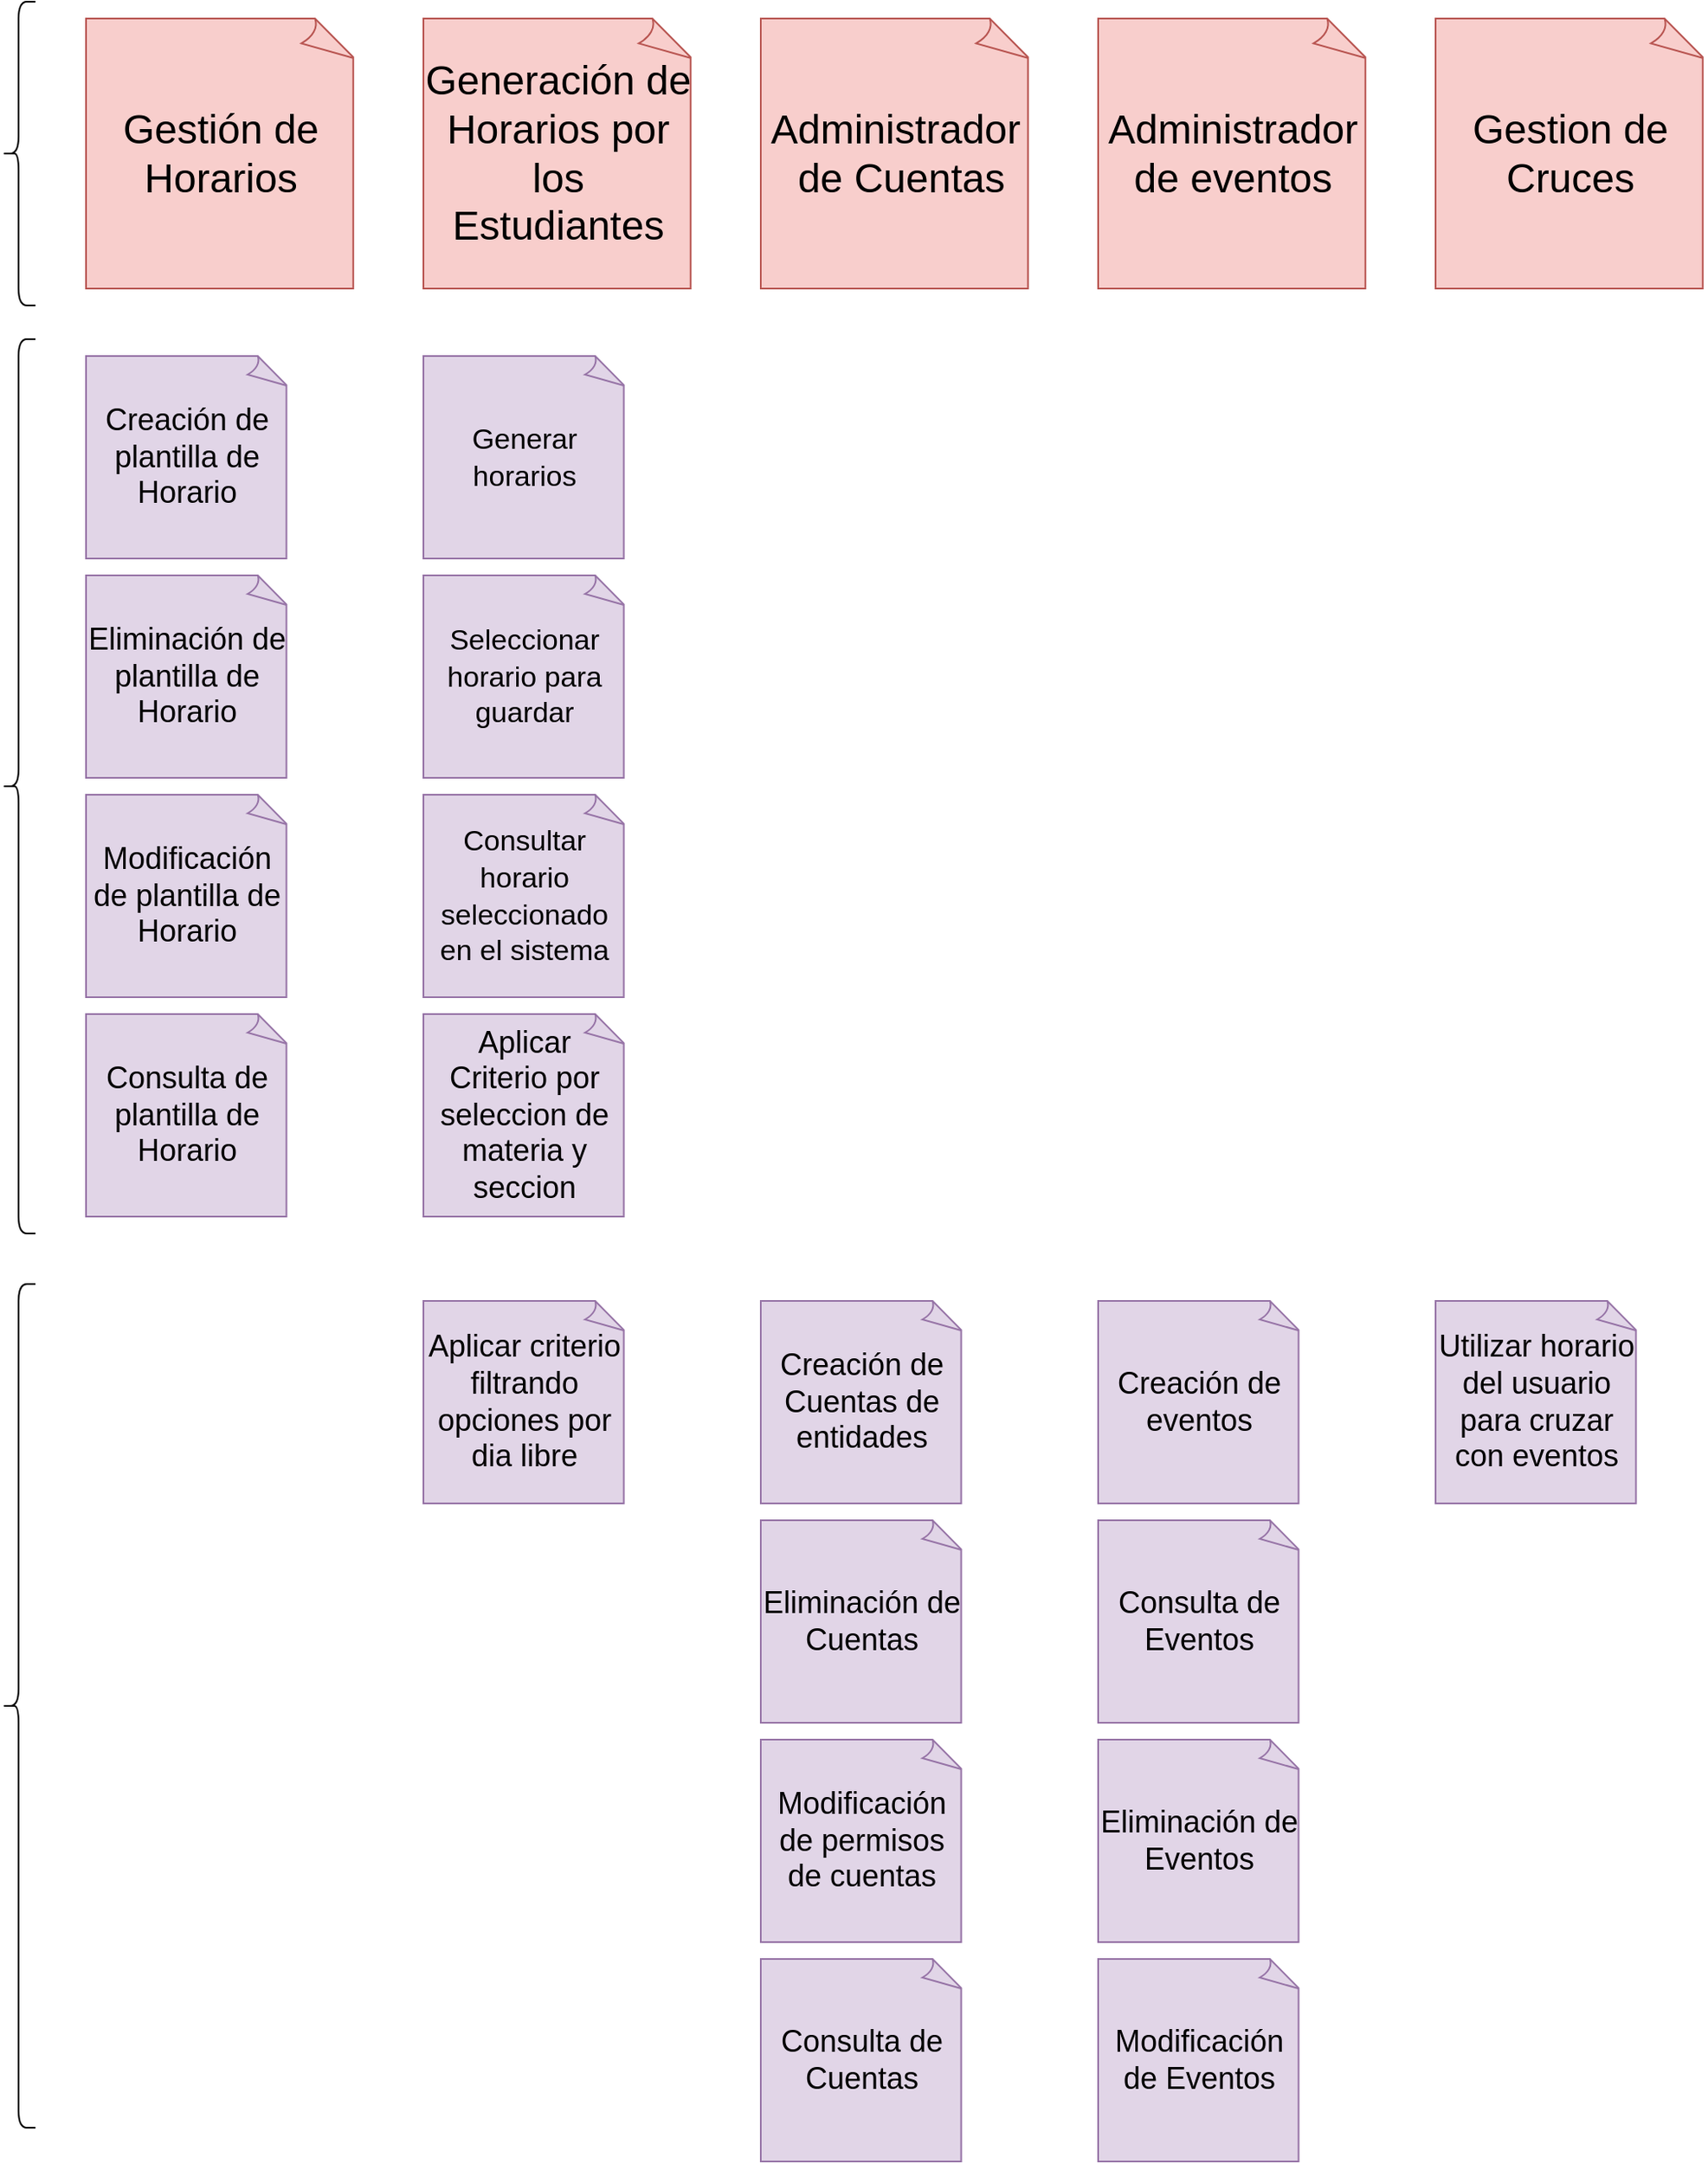 <mxfile version="24.3.1" type="github" pages="9">
  <diagram name="Historias de Uso" id="cV4y8kwxbGSC_JQHxNcf">
    <mxGraphModel dx="1217" dy="709" grid="1" gridSize="10" guides="1" tooltips="1" connect="1" arrows="1" fold="1" page="1" pageScale="1" pageWidth="1169" pageHeight="827" math="0" shadow="0">
      <root>
        <mxCell id="y5e8XM1z7742Hf_tN0Tg-0" />
        <mxCell id="y5e8XM1z7742Hf_tN0Tg-1" parent="y5e8XM1z7742Hf_tN0Tg-0" />
        <mxCell id="kpPliEmfP3TKuj_YIWTA-0" value="Gestión de Horarios" style="whiteSpace=wrap;html=1;shape=mxgraph.basic.document;fillColor=#f8cecc;strokeColor=#b85450;fontSize=24;aspect=fixed;" parent="y5e8XM1z7742Hf_tN0Tg-1" vertex="1">
          <mxGeometry x="80" y="40" width="160" height="160" as="geometry" />
        </mxCell>
        <mxCell id="kpPliEmfP3TKuj_YIWTA-1" value="" style="shape=curlyBracket;whiteSpace=wrap;html=1;rounded=1;labelPosition=left;verticalLabelPosition=middle;align=right;verticalAlign=middle;" parent="y5e8XM1z7742Hf_tN0Tg-1" vertex="1">
          <mxGeometry x="30" y="30" width="20" height="180" as="geometry" />
        </mxCell>
        <mxCell id="kpPliEmfP3TKuj_YIWTA-2" value="" style="shape=curlyBracket;whiteSpace=wrap;html=1;rounded=1;labelPosition=left;verticalLabelPosition=middle;align=right;verticalAlign=middle;" parent="y5e8XM1z7742Hf_tN0Tg-1" vertex="1">
          <mxGeometry x="30" y="230" width="20" height="530" as="geometry" />
        </mxCell>
        <mxCell id="kpPliEmfP3TKuj_YIWTA-3" value="" style="shape=curlyBracket;whiteSpace=wrap;html=1;rounded=1;labelPosition=left;verticalLabelPosition=middle;align=right;verticalAlign=middle;" parent="y5e8XM1z7742Hf_tN0Tg-1" vertex="1">
          <mxGeometry x="30" y="790" width="20" height="500" as="geometry" />
        </mxCell>
        <mxCell id="kpPliEmfP3TKuj_YIWTA-4" value="Gestion de Cruces" style="whiteSpace=wrap;html=1;shape=mxgraph.basic.document;fillColor=#f8cecc;strokeColor=#b85450;fontSize=24;aspect=fixed;" parent="y5e8XM1z7742Hf_tN0Tg-1" vertex="1">
          <mxGeometry x="880" y="40" width="160" height="160" as="geometry" />
        </mxCell>
        <mxCell id="kpPliEmfP3TKuj_YIWTA-5" value="Administrador de eventos" style="whiteSpace=wrap;html=1;shape=mxgraph.basic.document;fillColor=#f8cecc;strokeColor=#b85450;fontSize=24;aspect=fixed;" parent="y5e8XM1z7742Hf_tN0Tg-1" vertex="1">
          <mxGeometry x="680" y="40" width="160" height="160" as="geometry" />
        </mxCell>
        <mxCell id="kpPliEmfP3TKuj_YIWTA-6" value="Administrador&lt;br&gt;&amp;nbsp;de Cuentas" style="whiteSpace=wrap;html=1;shape=mxgraph.basic.document;fillColor=#f8cecc;strokeColor=#b85450;fontSize=24;aspect=fixed;" parent="y5e8XM1z7742Hf_tN0Tg-1" vertex="1">
          <mxGeometry x="480" y="40" width="160" height="160" as="geometry" />
        </mxCell>
        <mxCell id="kpPliEmfP3TKuj_YIWTA-7" value="Generación de Horarios por los Estudiantes" style="whiteSpace=wrap;html=1;shape=mxgraph.basic.document;fillColor=#f8cecc;strokeColor=#b85450;fontSize=24;aspect=fixed;" parent="y5e8XM1z7742Hf_tN0Tg-1" vertex="1">
          <mxGeometry x="280" y="40" width="160" height="160" as="geometry" />
        </mxCell>
        <mxCell id="kpPliEmfP3TKuj_YIWTA-8" value="&lt;font style=&quot;font-size: 18px;&quot;&gt;Creación de plantilla de Horario&lt;/font&gt;" style="whiteSpace=wrap;html=1;shape=mxgraph.basic.document;fillColor=#e1d5e7;strokeColor=#9673a6;fontSize=18;aspect=fixed;" parent="y5e8XM1z7742Hf_tN0Tg-1" vertex="1">
          <mxGeometry x="80" y="240" width="120" height="120" as="geometry" />
        </mxCell>
        <mxCell id="kpPliEmfP3TKuj_YIWTA-9" value="Eliminación de plantilla de Horario" style="whiteSpace=wrap;html=1;shape=mxgraph.basic.document;fillColor=#e1d5e7;strokeColor=#9673a6;fontSize=18;aspect=fixed;" parent="y5e8XM1z7742Hf_tN0Tg-1" vertex="1">
          <mxGeometry x="80" y="370" width="120" height="120" as="geometry" />
        </mxCell>
        <mxCell id="kpPliEmfP3TKuj_YIWTA-10" value="Modificación de plantilla de Horario" style="whiteSpace=wrap;html=1;shape=mxgraph.basic.document;fillColor=#e1d5e7;strokeColor=#9673a6;fontSize=18;aspect=fixed;" parent="y5e8XM1z7742Hf_tN0Tg-1" vertex="1">
          <mxGeometry x="80" y="500" width="120" height="120" as="geometry" />
        </mxCell>
        <mxCell id="kpPliEmfP3TKuj_YIWTA-11" value="Consulta de plantilla de Horario" style="whiteSpace=wrap;html=1;shape=mxgraph.basic.document;fillColor=#e1d5e7;strokeColor=#9673a6;fontSize=18;aspect=fixed;" parent="y5e8XM1z7742Hf_tN0Tg-1" vertex="1">
          <mxGeometry x="80" y="630" width="120" height="120" as="geometry" />
        </mxCell>
        <mxCell id="kpPliEmfP3TKuj_YIWTA-16" value="&lt;font style=&quot;font-size: 18px;&quot;&gt;Creación de Cuentas de entidades&lt;/font&gt;" style="whiteSpace=wrap;html=1;shape=mxgraph.basic.document;fillColor=#e1d5e7;strokeColor=#9673a6;fontSize=18;aspect=fixed;" parent="y5e8XM1z7742Hf_tN0Tg-1" vertex="1">
          <mxGeometry x="480" y="800" width="120" height="120" as="geometry" />
        </mxCell>
        <mxCell id="kpPliEmfP3TKuj_YIWTA-17" value="Eliminación de Cuentas" style="whiteSpace=wrap;html=1;shape=mxgraph.basic.document;fillColor=#e1d5e7;strokeColor=#9673a6;fontSize=18;aspect=fixed;" parent="y5e8XM1z7742Hf_tN0Tg-1" vertex="1">
          <mxGeometry x="480" y="930" width="120" height="120" as="geometry" />
        </mxCell>
        <mxCell id="kpPliEmfP3TKuj_YIWTA-18" value="Modificación de permisos de cuentas" style="whiteSpace=wrap;html=1;shape=mxgraph.basic.document;fillColor=#e1d5e7;strokeColor=#9673a6;fontSize=18;aspect=fixed;" parent="y5e8XM1z7742Hf_tN0Tg-1" vertex="1">
          <mxGeometry x="480" y="1060" width="120" height="120" as="geometry" />
        </mxCell>
        <mxCell id="kpPliEmfP3TKuj_YIWTA-19" value="Consulta de Cuentas" style="whiteSpace=wrap;html=1;shape=mxgraph.basic.document;fillColor=#e1d5e7;strokeColor=#9673a6;fontSize=18;aspect=fixed;" parent="y5e8XM1z7742Hf_tN0Tg-1" vertex="1">
          <mxGeometry x="480" y="1190" width="120" height="120" as="geometry" />
        </mxCell>
        <mxCell id="kpPliEmfP3TKuj_YIWTA-20" value="Creación de eventos" style="whiteSpace=wrap;html=1;shape=mxgraph.basic.document;fillColor=#e1d5e7;strokeColor=#9673a6;fontSize=18;aspect=fixed;" parent="y5e8XM1z7742Hf_tN0Tg-1" vertex="1">
          <mxGeometry x="680" y="800" width="120" height="120" as="geometry" />
        </mxCell>
        <mxCell id="kpPliEmfP3TKuj_YIWTA-21" value="Eliminación de Eventos" style="whiteSpace=wrap;html=1;shape=mxgraph.basic.document;fillColor=#e1d5e7;strokeColor=#9673a6;fontSize=18;aspect=fixed;" parent="y5e8XM1z7742Hf_tN0Tg-1" vertex="1">
          <mxGeometry x="680" y="1060" width="120" height="120" as="geometry" />
        </mxCell>
        <mxCell id="kpPliEmfP3TKuj_YIWTA-22" value="Modificación de Eventos" style="whiteSpace=wrap;html=1;shape=mxgraph.basic.document;fillColor=#e1d5e7;strokeColor=#9673a6;fontSize=18;aspect=fixed;" parent="y5e8XM1z7742Hf_tN0Tg-1" vertex="1">
          <mxGeometry x="680" y="1190" width="120" height="120" as="geometry" />
        </mxCell>
        <mxCell id="kpPliEmfP3TKuj_YIWTA-23" value="Consulta de Eventos" style="whiteSpace=wrap;html=1;shape=mxgraph.basic.document;fillColor=#e1d5e7;strokeColor=#9673a6;fontSize=18;aspect=fixed;" parent="y5e8XM1z7742Hf_tN0Tg-1" vertex="1">
          <mxGeometry x="680" y="930" width="120" height="120" as="geometry" />
        </mxCell>
        <mxCell id="i9Zo0SUnKm8AQRqL4wvI-0" value="Aplicar Criterio por seleccion de materia y seccion" style="whiteSpace=wrap;html=1;shape=mxgraph.basic.document;fillColor=#e1d5e7;strokeColor=#9673a6;fontSize=18;aspect=fixed;" parent="y5e8XM1z7742Hf_tN0Tg-1" vertex="1">
          <mxGeometry x="280" y="630" width="120" height="120" as="geometry" />
        </mxCell>
        <mxCell id="i9Zo0SUnKm8AQRqL4wvI-1" value="Aplicar criterio filtrando opciones por dia libre" style="whiteSpace=wrap;html=1;shape=mxgraph.basic.document;fillColor=#e1d5e7;strokeColor=#9673a6;fontSize=18;aspect=fixed;" parent="y5e8XM1z7742Hf_tN0Tg-1" vertex="1">
          <mxGeometry x="280" y="800" width="120" height="120" as="geometry" />
        </mxCell>
        <mxCell id="i9Zo0SUnKm8AQRqL4wvI-2" value="Utilizar horario del usuario para cruzar con eventos" style="whiteSpace=wrap;html=1;shape=mxgraph.basic.document;fillColor=#e1d5e7;strokeColor=#9673a6;fontSize=18;aspect=fixed;" parent="y5e8XM1z7742Hf_tN0Tg-1" vertex="1">
          <mxGeometry x="880" y="800" width="120" height="120" as="geometry" />
        </mxCell>
        <mxCell id="i9Zo0SUnKm8AQRqL4wvI-3" value="&lt;font style=&quot;font-size: 17px;&quot;&gt;Consultar horario seleccionado en el sistema&lt;/font&gt;" style="whiteSpace=wrap;html=1;shape=mxgraph.basic.document;fillColor=#e1d5e7;strokeColor=#9673a6;fontSize=18;aspect=fixed;" parent="y5e8XM1z7742Hf_tN0Tg-1" vertex="1">
          <mxGeometry x="280" y="500" width="120" height="120" as="geometry" />
        </mxCell>
        <mxCell id="rJpd8jT7eJXLiU6TAcxu-0" value="&lt;span style=&quot;font-size: 17px;&quot;&gt;Generar horarios&lt;/span&gt;" style="whiteSpace=wrap;html=1;shape=mxgraph.basic.document;fillColor=#e1d5e7;strokeColor=#9673a6;fontSize=18;aspect=fixed;" parent="y5e8XM1z7742Hf_tN0Tg-1" vertex="1">
          <mxGeometry x="280" y="240" width="120" height="120" as="geometry" />
        </mxCell>
        <mxCell id="rJpd8jT7eJXLiU6TAcxu-1" value="&lt;span style=&quot;font-size: 17px;&quot;&gt;Seleccionar horario para guardar&lt;br&gt;&lt;/span&gt;" style="whiteSpace=wrap;html=1;shape=mxgraph.basic.document;fillColor=#e1d5e7;strokeColor=#9673a6;fontSize=18;aspect=fixed;" parent="y5e8XM1z7742Hf_tN0Tg-1" vertex="1">
          <mxGeometry x="280" y="370" width="120" height="120" as="geometry" />
        </mxCell>
      </root>
    </mxGraphModel>
  </diagram>
  <diagram id="9aNNhmhyN62HrIHrjKHQ" name="Historias de Uso (Original)">
    <mxGraphModel dx="1180" dy="776" grid="1" gridSize="10" guides="1" tooltips="1" connect="1" arrows="1" fold="1" page="1" pageScale="1" pageWidth="1100" pageHeight="850" math="0" shadow="0">
      <root>
        <mxCell id="0" />
        <mxCell id="1" parent="0" />
        <mxCell id="t8_1-ebU8i6jJ-sEUwB1-2" value="Gestión de Horarios" style="whiteSpace=wrap;html=1;shape=mxgraph.basic.document;fillColor=#fff2cc;strokeColor=#d6b656;fontSize=24;aspect=fixed;" parent="1" vertex="1">
          <mxGeometry x="40" y="40" width="160" height="160" as="geometry" />
        </mxCell>
        <mxCell id="t8_1-ebU8i6jJ-sEUwB1-4" value="" style="shape=curlyBracket;whiteSpace=wrap;html=1;rounded=1;labelPosition=left;verticalLabelPosition=middle;align=right;verticalAlign=middle;" parent="1" vertex="1">
          <mxGeometry x="10" y="40" width="20" height="170" as="geometry" />
        </mxCell>
        <mxCell id="t8_1-ebU8i6jJ-sEUwB1-6" value="" style="shape=curlyBracket;whiteSpace=wrap;html=1;rounded=1;labelPosition=left;verticalLabelPosition=middle;align=right;verticalAlign=middle;" parent="1" vertex="1">
          <mxGeometry x="10" y="230" width="20" height="530" as="geometry" />
        </mxCell>
        <mxCell id="t8_1-ebU8i6jJ-sEUwB1-7" value="Gestion de Cruces" style="whiteSpace=wrap;html=1;shape=mxgraph.basic.document;fillColor=#fff2cc;strokeColor=#d6b656;fontSize=24;aspect=fixed;" parent="1" vertex="1">
          <mxGeometry x="920" y="40" width="160" height="160" as="geometry" />
        </mxCell>
        <mxCell id="t8_1-ebU8i6jJ-sEUwB1-8" value="Administrador de eventos" style="whiteSpace=wrap;html=1;shape=mxgraph.basic.document;fillColor=#fff2cc;strokeColor=#d6b656;fontSize=24;aspect=fixed;" parent="1" vertex="1">
          <mxGeometry x="680" y="40" width="160" height="160" as="geometry" />
        </mxCell>
        <mxCell id="t8_1-ebU8i6jJ-sEUwB1-10" value="Administrador&lt;br&gt;&amp;nbsp;de Organizaciones" style="whiteSpace=wrap;html=1;shape=mxgraph.basic.document;fillColor=#fff2cc;strokeColor=#d6b656;fontSize=24;aspect=fixed;" parent="1" vertex="1">
          <mxGeometry x="440" y="40" width="160" height="160" as="geometry" />
        </mxCell>
        <mxCell id="eGgmNoj6ydE-Wks7x4kA-1" value="Compartir en redes sociales con imgen" style="whiteSpace=wrap;html=1;shape=mxgraph.basic.document;fillColor=#e1d5e7;strokeColor=#9673a6;fontSize=24;aspect=fixed;" parent="1" vertex="1">
          <mxGeometry x="210" y="800" width="160" height="160" as="geometry" />
        </mxCell>
        <mxCell id="obo2S_S6gPnHcl40foJI-1" value="CRUD de Horas" style="whiteSpace=wrap;html=1;shape=mxgraph.basic.document;fillColor=#e1d5e7;strokeColor=#9673a6;fontSize=24;aspect=fixed;" parent="1" vertex="1">
          <mxGeometry x="40" y="580" width="160" height="160" as="geometry" />
        </mxCell>
        <mxCell id="obo2S_S6gPnHcl40foJI-2" value="CRUD de secciones" style="whiteSpace=wrap;html=1;shape=mxgraph.basic.document;fillColor=#e1d5e7;strokeColor=#9673a6;fontSize=24;aspect=fixed;" parent="1" vertex="1">
          <mxGeometry x="40" y="410" width="160" height="160" as="geometry" />
        </mxCell>
        <mxCell id="obo2S_S6gPnHcl40foJI-4" value="Intersectar contra eventos" style="whiteSpace=wrap;html=1;shape=mxgraph.basic.document;fillColor=#e1d5e7;strokeColor=#9673a6;fontSize=24;aspect=fixed;" parent="1" vertex="1">
          <mxGeometry x="920" y="581" width="160" height="160" as="geometry" />
        </mxCell>
        <mxCell id="obo2S_S6gPnHcl40foJI-6" value="Comparar con evento seleccionado" style="whiteSpace=wrap;html=1;shape=mxgraph.basic.document;fillColor=#e1d5e7;strokeColor=#9673a6;fontSize=24;aspect=fixed;" parent="1" vertex="1">
          <mxGeometry x="920" y="980" width="160" height="160" as="geometry" />
        </mxCell>
        <mxCell id="obo2S_S6gPnHcl40foJI-7" value="Filtrar horarios generados por Horas libres" style="whiteSpace=wrap;html=1;shape=mxgraph.basic.document;fillColor=#e1d5e7;strokeColor=#9673a6;fontSize=24;aspect=fixed;" parent="1" vertex="1">
          <mxGeometry x="40" y="980" width="160" height="160" as="geometry" />
        </mxCell>
        <mxCell id="obo2S_S6gPnHcl40foJI-9" value="Gestionar Permisos" style="whiteSpace=wrap;html=1;shape=mxgraph.basic.document;fillColor=#e1d5e7;strokeColor=#9673a6;fontSize=24;aspect=fixed;" parent="1" vertex="1">
          <mxGeometry x="440" y="410" width="160" height="160" as="geometry" />
        </mxCell>
        <mxCell id="obo2S_S6gPnHcl40foJI-12" value="CRUD de Plantillas de Horarios" style="whiteSpace=wrap;html=1;shape=mxgraph.basic.document;fillColor=#e1d5e7;strokeColor=#9673a6;fontSize=24;aspect=fixed;" parent="1" vertex="1">
          <mxGeometry x="680" y="410" width="160" height="160" as="geometry" />
        </mxCell>
        <mxCell id="obo2S_S6gPnHcl40foJI-15" value="Exportar a travez de archivo" style="whiteSpace=wrap;html=1;shape=mxgraph.basic.document;fillColor=#e1d5e7;strokeColor=#9673a6;fontSize=24;aspect=fixed;" parent="1" vertex="1">
          <mxGeometry x="210" y="410" width="160" height="160" as="geometry" />
        </mxCell>
        <mxCell id="obo2S_S6gPnHcl40foJI-16" value="Importar a travez de archivo" style="whiteSpace=wrap;html=1;shape=mxgraph.basic.document;fillColor=#e1d5e7;strokeColor=#9673a6;fontSize=24;aspect=fixed;" parent="1" vertex="1">
          <mxGeometry x="210" y="240" width="160" height="160" as="geometry" />
        </mxCell>
        <mxCell id="1MG8ZGVlve6YVEVHFFVF-2" value="CRUD de Materias" style="whiteSpace=wrap;html=1;shape=mxgraph.basic.document;fillColor=#e1d5e7;strokeColor=#9673a6;fontSize=24;aspect=fixed;" parent="1" vertex="1">
          <mxGeometry x="40" y="241" width="160" height="160" as="geometry" />
        </mxCell>
        <mxCell id="1MG8ZGVlve6YVEVHFFVF-3" value="" style="shape=curlyBracket;whiteSpace=wrap;html=1;rounded=1;labelPosition=left;verticalLabelPosition=middle;align=right;verticalAlign=middle;" parent="1" vertex="1">
          <mxGeometry x="10" y="790" width="20" height="380" as="geometry" />
        </mxCell>
        <mxCell id="1MG8ZGVlve6YVEVHFFVF-5" value="" style="shape=curlyBracket;whiteSpace=wrap;html=1;rounded=1;labelPosition=left;verticalLabelPosition=middle;align=right;verticalAlign=middle;" parent="1" vertex="1">
          <mxGeometry x="10" y="1190" width="20" height="180" as="geometry" />
        </mxCell>
        <mxCell id="1MG8ZGVlve6YVEVHFFVF-7" value="Compratir en redes sociales a travez de link" style="whiteSpace=wrap;html=1;shape=mxgraph.basic.document;fillColor=#e1d5e7;strokeColor=#9673a6;fontSize=24;aspect=fixed;" parent="1" vertex="1">
          <mxGeometry x="210" y="1200" width="160" height="160" as="geometry" />
        </mxCell>
        <mxCell id="1MG8ZGVlve6YVEVHFFVF-9" value="Cruce de horas libres" style="whiteSpace=wrap;html=1;shape=mxgraph.basic.document;fillColor=#e1d5e7;strokeColor=#9673a6;fontSize=24;aspect=fixed;" parent="1" vertex="1">
          <mxGeometry x="920" y="240" width="160" height="160" as="geometry" />
        </mxCell>
        <mxCell id="1MG8ZGVlve6YVEVHFFVF-10" value="Comparar un horario con otros horarios" style="whiteSpace=wrap;html=1;shape=mxgraph.basic.document;fillColor=#e1d5e7;strokeColor=#9673a6;fontSize=24;aspect=fixed;" parent="1" vertex="1">
          <mxGeometry x="920" y="800" width="160" height="160" as="geometry" />
        </mxCell>
        <mxCell id="E7N4QmS1XOumf0-BQx4V-1" value="Filtrar horarios generados por&lt;br&gt;Día libre" style="whiteSpace=wrap;html=1;shape=mxgraph.basic.document;fillColor=#e1d5e7;strokeColor=#9673a6;fontSize=24;aspect=fixed;" parent="1" vertex="1">
          <mxGeometry x="40" y="800" width="160" height="160" as="geometry" />
        </mxCell>
        <mxCell id="E7N4QmS1XOumf0-BQx4V-2" value="Filtrarción de horarios generados por&lt;br&gt;sección específica" style="whiteSpace=wrap;html=1;shape=mxgraph.basic.document;fillColor=#e1d5e7;strokeColor=#9673a6;fontSize=24;aspect=fixed;" parent="1" vertex="1">
          <mxGeometry x="40" y="1200" width="160" height="160" as="geometry" />
        </mxCell>
        <mxCell id="E7N4QmS1XOumf0-BQx4V-4" value="Cruce de clases en común" style="whiteSpace=wrap;html=1;shape=mxgraph.basic.document;fillColor=#e1d5e7;strokeColor=#9673a6;fontSize=24;aspect=fixed;" parent="1" vertex="1">
          <mxGeometry x="920" y="410" width="160" height="160" as="geometry" />
        </mxCell>
        <mxCell id="63Ak2si3sjFUvy__0mnJ-1" value="CRUD de Organizaciones" style="whiteSpace=wrap;html=1;shape=mxgraph.basic.document;fillColor=#e1d5e7;strokeColor=#9673a6;fontSize=24;aspect=fixed;" parent="1" vertex="1">
          <mxGeometry x="440" y="240" width="160" height="160" as="geometry" />
        </mxCell>
        <mxCell id="63Ak2si3sjFUvy__0mnJ-3" value="CRUD de Eventos" style="whiteSpace=wrap;html=1;shape=mxgraph.basic.document;fillColor=#e1d5e7;strokeColor=#9673a6;fontSize=24;aspect=fixed;" parent="1" vertex="1">
          <mxGeometry x="680" y="240" width="160" height="160" as="geometry" />
        </mxCell>
        <mxCell id="63Ak2si3sjFUvy__0mnJ-4" value="Invitar a un envento" style="whiteSpace=wrap;html=1;shape=mxgraph.basic.document;fillColor=#e1d5e7;strokeColor=#9673a6;fontSize=24;aspect=fixed;" parent="1" vertex="1">
          <mxGeometry x="680" y="1200" width="160" height="160" as="geometry" />
        </mxCell>
        <mxCell id="D8fpV3FjYCANQT4E4hC6-1" value="&lt;div&gt;&amp;nbsp;Buscar por nombres&lt;/div&gt;" style="whiteSpace=wrap;html=1;shape=mxgraph.basic.document;fillColor=#e1d5e7;strokeColor=#9673a6;fontSize=24;aspect=fixed;" parent="1" vertex="1">
          <mxGeometry x="440" y="800" width="160" height="160" as="geometry" />
        </mxCell>
        <mxCell id="D8fpV3FjYCANQT4E4hC6-4" value="&lt;div&gt;Busqueda General&lt;br&gt;(Nombre/Tipo)&lt;/div&gt;" style="whiteSpace=wrap;html=1;shape=mxgraph.basic.document;fillColor=#e1d5e7;strokeColor=#9673a6;fontSize=24;aspect=fixed;" parent="1" vertex="1">
          <mxGeometry x="680" y="800" width="160" height="160" as="geometry" />
        </mxCell>
        <mxCell id="D8fpV3FjYCANQT4E4hC6-5" value="Busqueda Específica&lt;br&gt;(Fecha)" style="whiteSpace=wrap;html=1;shape=mxgraph.basic.document;fillColor=#e1d5e7;strokeColor=#9673a6;fontSize=24;aspect=fixed;" parent="1" vertex="1">
          <mxGeometry x="680" y="980" width="160" height="160" as="geometry" />
        </mxCell>
      </root>
    </mxGraphModel>
  </diagram>
  <diagram name="Diagrama de Casos de Uso Inicial" id="HsP7W9t5qMHdkkK8iFLy">
    <mxGraphModel dx="1180" dy="776" grid="1" gridSize="10" guides="1" tooltips="1" connect="1" arrows="1" fold="1" page="1" pageScale="1" pageWidth="850" pageHeight="1100" math="0" shadow="0">
      <root>
        <mxCell id="I0X0cvlkRRcrZA-TRV5I-0" />
        <mxCell id="I0X0cvlkRRcrZA-TRV5I-1" parent="I0X0cvlkRRcrZA-TRV5I-0" />
        <mxCell id="I0X0cvlkRRcrZA-TRV5I-2" value="Diagrama de Casos de uso Inicial Sistema Horarios ++" style="shape=umlFrame;whiteSpace=wrap;html=1;pointerEvents=0;recursiveResize=0;container=1;collapsible=0;width=190;height=30;" parent="I0X0cvlkRRcrZA-TRV5I-1" vertex="1">
          <mxGeometry width="850" height="1100" as="geometry" />
        </mxCell>
        <mxCell id="I0X0cvlkRRcrZA-TRV5I-3" value="" style="html=1;whiteSpace=wrap;" parent="I0X0cvlkRRcrZA-TRV5I-2" vertex="1">
          <mxGeometry x="190" y="195" width="470" height="710" as="geometry" />
        </mxCell>
        <mxCell id="I0X0cvlkRRcrZA-TRV5I-4" style="rounded=0;orthogonalLoop=1;jettySize=auto;html=1;endArrow=none;endFill=0;" parent="I0X0cvlkRRcrZA-TRV5I-2" source="I0X0cvlkRRcrZA-TRV5I-7" target="I0X0cvlkRRcrZA-TRV5I-11" edge="1">
          <mxGeometry relative="1" as="geometry" />
        </mxCell>
        <mxCell id="I0X0cvlkRRcrZA-TRV5I-5" style="rounded=0;orthogonalLoop=1;jettySize=auto;html=1;endArrow=none;endFill=0;" parent="I0X0cvlkRRcrZA-TRV5I-2" source="I0X0cvlkRRcrZA-TRV5I-7" target="I0X0cvlkRRcrZA-TRV5I-8" edge="1">
          <mxGeometry relative="1" as="geometry" />
        </mxCell>
        <mxCell id="I0X0cvlkRRcrZA-TRV5I-6" style="rounded=0;orthogonalLoop=1;jettySize=auto;html=1;endArrow=none;endFill=0;" parent="I0X0cvlkRRcrZA-TRV5I-2" source="I0X0cvlkRRcrZA-TRV5I-7" target="I0X0cvlkRRcrZA-TRV5I-12" edge="1">
          <mxGeometry relative="1" as="geometry" />
        </mxCell>
        <mxCell id="SAh1eqTeachIOVKx3L3e-2" style="edgeStyle=none;html=1;endArrow=none;endFill=0;" parent="I0X0cvlkRRcrZA-TRV5I-2" source="I0X0cvlkRRcrZA-TRV5I-7" target="I0X0cvlkRRcrZA-TRV5I-15" edge="1">
          <mxGeometry relative="1" as="geometry" />
        </mxCell>
        <mxCell id="BVCuNL01tnf3OkFY9512-1" style="edgeStyle=none;curved=1;rounded=0;orthogonalLoop=1;jettySize=auto;html=1;fontSize=12;startSize=8;endSize=8;endArrow=none;endFill=0;" parent="I0X0cvlkRRcrZA-TRV5I-2" source="I0X0cvlkRRcrZA-TRV5I-7" target="BVCuNL01tnf3OkFY9512-0" edge="1">
          <mxGeometry relative="1" as="geometry" />
        </mxCell>
        <mxCell id="I0X0cvlkRRcrZA-TRV5I-7" value="Estudiante" style="shape=umlActor;verticalLabelPosition=bottom;verticalAlign=top;html=1;" parent="I0X0cvlkRRcrZA-TRV5I-2" vertex="1">
          <mxGeometry x="40" y="520" width="30" height="60" as="geometry" />
        </mxCell>
        <mxCell id="I0X0cvlkRRcrZA-TRV5I-8" value="Gestionar Horarios" style="ellipse;whiteSpace=wrap;html=1;" parent="I0X0cvlkRRcrZA-TRV5I-2" vertex="1">
          <mxGeometry x="470" y="510" width="140" height="70" as="geometry" />
        </mxCell>
        <mxCell id="I0X0cvlkRRcrZA-TRV5I-11" value="Generar Horarios" style="ellipse;whiteSpace=wrap;html=1;" parent="I0X0cvlkRRcrZA-TRV5I-2" vertex="1">
          <mxGeometry x="210" y="230" width="140" height="70" as="geometry" />
        </mxCell>
        <mxCell id="I0X0cvlkRRcrZA-TRV5I-15" value="Filtrar Horarios Generados" style="ellipse;whiteSpace=wrap;html=1;" parent="I0X0cvlkRRcrZA-TRV5I-2" vertex="1">
          <mxGeometry x="355" y="340" width="140" height="70" as="geometry" />
        </mxCell>
        <mxCell id="BVCuNL01tnf3OkFY9512-0" value="Comparar Horarios" style="ellipse;html=1;whiteSpace=wrap;" parent="I0X0cvlkRRcrZA-TRV5I-2" vertex="1">
          <mxGeometry x="355" y="650" width="140" height="60" as="geometry" />
        </mxCell>
        <mxCell id="I0X0cvlkRRcrZA-TRV5I-12" value="Exportar, Importar&lt;div&gt;Y Compartir Horarios&lt;/div&gt;" style="ellipse;whiteSpace=wrap;html=1;" parent="I0X0cvlkRRcrZA-TRV5I-2" vertex="1">
          <mxGeometry x="210" y="770" width="140" height="70" as="geometry" />
        </mxCell>
      </root>
    </mxGraphModel>
  </diagram>
  <diagram id="RKEmTo3Yu7DPHAgLdHgr" name="Copy of Diagrama de Casos de Uso Inicial">
    <mxGraphModel dx="2030" dy="776" grid="1" gridSize="10" guides="1" tooltips="1" connect="1" arrows="1" fold="1" page="1" pageScale="1" pageWidth="850" pageHeight="1100" math="0" shadow="0">
      <root>
        <mxCell id="0" />
        <mxCell id="1" parent="0" />
        <mxCell id="Pq6DdWVmZBTMw3so4L5x-1" value="Sistema Horarios ++" style="shape=umlFrame;whiteSpace=wrap;html=1;pointerEvents=0;recursiveResize=0;container=1;collapsible=0;width=160;" parent="1" vertex="1">
          <mxGeometry x="-850" width="850" height="1100" as="geometry" />
        </mxCell>
        <mxCell id="Pq6DdWVmZBTMw3so4L5x-4" value="" style="html=1;whiteSpace=wrap;" parent="Pq6DdWVmZBTMw3so4L5x-1" vertex="1">
          <mxGeometry x="160" y="90" width="520" height="710" as="geometry" />
        </mxCell>
        <mxCell id="Pq6DdWVmZBTMw3so4L5x-19" style="rounded=0;orthogonalLoop=1;jettySize=auto;html=1;entryX=0;entryY=0.5;entryDx=0;entryDy=0;endArrow=none;endFill=0;" parent="Pq6DdWVmZBTMw3so4L5x-1" source="Pq6DdWVmZBTMw3so4L5x-5" target="Pq6DdWVmZBTMw3so4L5x-12" edge="1">
          <mxGeometry relative="1" as="geometry" />
        </mxCell>
        <mxCell id="Pq6DdWVmZBTMw3so4L5x-20" style="rounded=0;orthogonalLoop=1;jettySize=auto;html=1;endArrow=none;endFill=0;" parent="Pq6DdWVmZBTMw3so4L5x-1" source="Pq6DdWVmZBTMw3so4L5x-5" target="Pq6DdWVmZBTMw3so4L5x-9" edge="1">
          <mxGeometry relative="1" as="geometry" />
        </mxCell>
        <mxCell id="Pq6DdWVmZBTMw3so4L5x-24" style="rounded=0;orthogonalLoop=1;jettySize=auto;html=1;endArrow=none;endFill=0;" parent="Pq6DdWVmZBTMw3so4L5x-1" source="Pq6DdWVmZBTMw3so4L5x-5" target="Pq6DdWVmZBTMw3so4L5x-13" edge="1">
          <mxGeometry relative="1" as="geometry" />
        </mxCell>
        <mxCell id="Pq6DdWVmZBTMw3so4L5x-5" value="Estudiante" style="shape=umlActor;verticalLabelPosition=bottom;verticalAlign=top;html=1;" parent="Pq6DdWVmZBTMw3so4L5x-1" vertex="1">
          <mxGeometry x="40" y="380" width="30" height="60" as="geometry" />
        </mxCell>
        <mxCell id="Pq6DdWVmZBTMw3so4L5x-9" value="Gestionar Materias" style="ellipse;whiteSpace=wrap;html=1;" parent="Pq6DdWVmZBTMw3so4L5x-1" vertex="1">
          <mxGeometry x="260" y="250" width="140" height="70" as="geometry" />
        </mxCell>
        <mxCell id="Pq6DdWVmZBTMw3so4L5x-11" value="Gestionar Horas" style="ellipse;whiteSpace=wrap;html=1;" parent="Pq6DdWVmZBTMw3so4L5x-1" vertex="1">
          <mxGeometry x="510" y="500" width="140" height="70" as="geometry" />
        </mxCell>
        <mxCell id="Pq6DdWVmZBTMw3so4L5x-10" value="Gestionar secciones" style="ellipse;whiteSpace=wrap;html=1;" parent="Pq6DdWVmZBTMw3so4L5x-1" vertex="1">
          <mxGeometry x="370" y="375" width="140" height="70" as="geometry" />
        </mxCell>
        <mxCell id="Pq6DdWVmZBTMw3so4L5x-12" value="Generar Horario" style="ellipse;whiteSpace=wrap;html=1;" parent="Pq6DdWVmZBTMw3so4L5x-1" vertex="1">
          <mxGeometry x="200" y="110" width="140" height="70" as="geometry" />
        </mxCell>
        <mxCell id="Pq6DdWVmZBTMw3so4L5x-13" value="Exportar/Importar&amp;nbsp; Horarios" style="ellipse;whiteSpace=wrap;html=1;" parent="Pq6DdWVmZBTMw3so4L5x-1" vertex="1">
          <mxGeometry x="250" y="610" width="140" height="70" as="geometry" />
        </mxCell>
        <mxCell id="Pq6DdWVmZBTMw3so4L5x-17" style="edgeStyle=orthogonalEdgeStyle;rounded=0;orthogonalLoop=1;jettySize=auto;html=1;entryX=1;entryY=0.5;entryDx=0;entryDy=0;dashed=1;endArrow=openThin;endFill=0;" parent="Pq6DdWVmZBTMw3so4L5x-1" source="Pq6DdWVmZBTMw3so4L5x-15" target="Pq6DdWVmZBTMw3so4L5x-12" edge="1">
          <mxGeometry relative="1" as="geometry" />
        </mxCell>
        <mxCell id="Pq6DdWVmZBTMw3so4L5x-18" value="&amp;lt;&amp;lt;Extend&amp;gt;&amp;gt;" style="edgeLabel;html=1;align=center;verticalAlign=middle;resizable=0;points=[];" parent="Pq6DdWVmZBTMw3so4L5x-17" vertex="1" connectable="0">
          <mxGeometry x="-0.222" y="1" relative="1" as="geometry">
            <mxPoint x="-5" y="-16" as="offset" />
          </mxGeometry>
        </mxCell>
        <mxCell id="Pq6DdWVmZBTMw3so4L5x-15" value="Filtrar Horarios Generados" style="ellipse;whiteSpace=wrap;html=1;" parent="Pq6DdWVmZBTMw3so4L5x-1" vertex="1">
          <mxGeometry x="450" y="110" width="140" height="70" as="geometry" />
        </mxCell>
        <mxCell id="Pq6DdWVmZBTMw3so4L5x-22" value="&amp;lt;&amp;lt;include&amp;gt;&amp;gt;" style="html=1;verticalAlign=bottom;labelBackgroundColor=none;endArrow=open;endFill=0;dashed=1;rounded=0;" parent="Pq6DdWVmZBTMw3so4L5x-1" source="Pq6DdWVmZBTMw3so4L5x-9" target="Pq6DdWVmZBTMw3so4L5x-10" edge="1">
          <mxGeometry x="0.616" y="25" width="160" relative="1" as="geometry">
            <mxPoint x="350" y="440" as="sourcePoint" />
            <mxPoint x="450" y="360" as="targetPoint" />
            <mxPoint x="-1" as="offset" />
          </mxGeometry>
        </mxCell>
        <mxCell id="Pq6DdWVmZBTMw3so4L5x-23" value="&amp;lt;&amp;lt;include&amp;gt;&amp;gt;" style="html=1;verticalAlign=bottom;labelBackgroundColor=none;endArrow=open;endFill=0;dashed=1;rounded=0;" parent="Pq6DdWVmZBTMw3so4L5x-1" source="Pq6DdWVmZBTMw3so4L5x-10" target="Pq6DdWVmZBTMw3so4L5x-11" edge="1">
          <mxGeometry x="0.571" y="14" width="160" relative="1" as="geometry">
            <mxPoint x="350" y="440" as="sourcePoint" />
            <mxPoint x="510" y="440" as="targetPoint" />
            <mxPoint x="1" as="offset" />
          </mxGeometry>
        </mxCell>
      </root>
    </mxGraphModel>
  </diagram>
  <diagram name="Diagrama de Casos de Uso" id="KVlCtD9a52mKzq-og5ys">
    <mxGraphModel dx="1180" dy="776" grid="1" gridSize="10" guides="1" tooltips="1" connect="1" arrows="1" fold="1" page="1" pageScale="1" pageWidth="850" pageHeight="1100" math="0" shadow="0">
      <root>
        <mxCell id="-TISIextF2IzIVQNqNVI-0" />
        <mxCell id="-TISIextF2IzIVQNqNVI-1" parent="-TISIextF2IzIVQNqNVI-0" />
        <mxCell id="-TISIextF2IzIVQNqNVI-2" value="Sistema Horarios ++" style="shape=umlFrame;whiteSpace=wrap;html=1;pointerEvents=0;recursiveResize=0;container=1;collapsible=0;width=160;" parent="-TISIextF2IzIVQNqNVI-1" vertex="1">
          <mxGeometry width="850" height="1100" as="geometry" />
        </mxCell>
        <mxCell id="-TISIextF2IzIVQNqNVI-3" value="" style="html=1;whiteSpace=wrap;" parent="-TISIextF2IzIVQNqNVI-2" vertex="1">
          <mxGeometry x="165" y="195" width="520" height="710" as="geometry" />
        </mxCell>
        <mxCell id="-TISIextF2IzIVQNqNVI-7" value="Estudiante" style="shape=umlActor;verticalLabelPosition=bottom;verticalAlign=top;html=1;" parent="-TISIextF2IzIVQNqNVI-2" vertex="1">
          <mxGeometry x="50" y="520" width="30" height="60" as="geometry" />
        </mxCell>
        <mxCell id="-TISIextF2IzIVQNqNVI-8" value="Gestionar Materias" style="ellipse;whiteSpace=wrap;html=1;" parent="-TISIextF2IzIVQNqNVI-2" vertex="1">
          <mxGeometry x="355" y="520" width="140" height="70" as="geometry" />
        </mxCell>
        <mxCell id="-TISIextF2IzIVQNqNVI-9" value="Gestionar Horas" style="ellipse;whiteSpace=wrap;html=1;" parent="-TISIextF2IzIVQNqNVI-2" vertex="1">
          <mxGeometry x="520" y="810" width="140" height="70" as="geometry" />
        </mxCell>
        <mxCell id="-TISIextF2IzIVQNqNVI-10" value="Gestionar secciones" style="ellipse;whiteSpace=wrap;html=1;" parent="-TISIextF2IzIVQNqNVI-2" vertex="1">
          <mxGeometry x="355" y="680" width="140" height="70" as="geometry" />
        </mxCell>
        <mxCell id="-TISIextF2IzIVQNqNVI-11" value="Generar Horario" style="ellipse;whiteSpace=wrap;html=1;" parent="-TISIextF2IzIVQNqNVI-2" vertex="1">
          <mxGeometry x="450" y="370" width="140" height="70" as="geometry" />
        </mxCell>
        <mxCell id="-TISIextF2IzIVQNqNVI-12" value="Exportar Horarios" style="ellipse;whiteSpace=wrap;html=1;" parent="-TISIextF2IzIVQNqNVI-2" vertex="1">
          <mxGeometry x="215" y="810" width="140" height="70" as="geometry" />
        </mxCell>
        <mxCell id="-TISIextF2IzIVQNqNVI-15" value="Filtrar Horarios Generados" style="ellipse;whiteSpace=wrap;html=1;" parent="-TISIextF2IzIVQNqNVI-2" vertex="1">
          <mxGeometry x="520" y="515" width="140" height="70" as="geometry" />
        </mxCell>
        <mxCell id="-TISIextF2IzIVQNqNVI-16" value="&amp;lt;&amp;lt;include&amp;gt;&amp;gt;" style="html=1;verticalAlign=bottom;labelBackgroundColor=none;endArrow=open;endFill=0;dashed=1;rounded=0;" parent="-TISIextF2IzIVQNqNVI-2" source="-TISIextF2IzIVQNqNVI-8" target="-TISIextF2IzIVQNqNVI-10" edge="1">
          <mxGeometry x="0.111" y="35" width="160" relative="1" as="geometry">
            <mxPoint x="350" y="440" as="sourcePoint" />
            <mxPoint x="450" y="360" as="targetPoint" />
            <mxPoint as="offset" />
          </mxGeometry>
        </mxCell>
        <mxCell id="-TISIextF2IzIVQNqNVI-17" value="&amp;lt;&amp;lt;include&amp;gt;&amp;gt;" style="html=1;verticalAlign=bottom;labelBackgroundColor=none;endArrow=open;endFill=0;dashed=1;rounded=0;" parent="-TISIextF2IzIVQNqNVI-2" source="-TISIextF2IzIVQNqNVI-10" target="-TISIextF2IzIVQNqNVI-9" edge="1">
          <mxGeometry x="0.571" y="14" width="160" relative="1" as="geometry">
            <mxPoint x="350" y="440" as="sourcePoint" />
            <mxPoint x="510" y="440" as="targetPoint" />
            <mxPoint x="1" as="offset" />
          </mxGeometry>
        </mxCell>
        <mxCell id="vlKaYnTChIreeScSk5W9-0" value="Importar&amp;nbsp; Horarios" style="ellipse;whiteSpace=wrap;html=1;" parent="-TISIextF2IzIVQNqNVI-2" vertex="1">
          <mxGeometry x="355" y="220" width="140" height="70" as="geometry" />
        </mxCell>
        <mxCell id="vlKaYnTChIreeScSk5W9-2" value="&amp;lt;&amp;lt;extend&amp;gt;&amp;gt;" style="html=1;verticalAlign=bottom;labelBackgroundColor=none;endArrow=open;endFill=0;dashed=1;" parent="-TISIextF2IzIVQNqNVI-2" source="-TISIextF2IzIVQNqNVI-15" target="-TISIextF2IzIVQNqNVI-11" edge="1">
          <mxGeometry x="-0.2" y="-22" width="160" relative="1" as="geometry">
            <mxPoint x="370" y="460" as="sourcePoint" />
            <mxPoint x="530" y="460" as="targetPoint" />
            <mxPoint as="offset" />
          </mxGeometry>
        </mxCell>
        <mxCell id="vlKaYnTChIreeScSk5W9-3" value="&amp;lt;&amp;lt;extend&amp;gt;&amp;gt;" style="edgeStyle=none;html=1;startArrow=open;endArrow=none;startSize=12;verticalAlign=bottom;dashed=1;labelBackgroundColor=none;" parent="-TISIextF2IzIVQNqNVI-2" source="vlKaYnTChIreeScSk5W9-0" target="-TISIextF2IzIVQNqNVI-11" edge="1">
          <mxGeometry x="0.287" y="19" width="160" relative="1" as="geometry">
            <mxPoint x="530" y="460" as="sourcePoint" />
            <mxPoint x="370" y="460" as="targetPoint" />
            <mxPoint as="offset" />
          </mxGeometry>
        </mxCell>
        <mxCell id="V9sFXI8BSXSjzPWwlwCx-2" value="" style="edgeStyle=none;html=1;endArrow=none;verticalAlign=bottom;" parent="-TISIextF2IzIVQNqNVI-2" source="-TISIextF2IzIVQNqNVI-7" target="-TISIextF2IzIVQNqNVI-12" edge="1">
          <mxGeometry width="160" relative="1" as="geometry">
            <mxPoint x="340" y="430" as="sourcePoint" />
            <mxPoint x="500" y="430" as="targetPoint" />
          </mxGeometry>
        </mxCell>
        <mxCell id="V9sFXI8BSXSjzPWwlwCx-1" value="" style="edgeStyle=none;html=1;endArrow=none;verticalAlign=bottom;" parent="-TISIextF2IzIVQNqNVI-2" source="-TISIextF2IzIVQNqNVI-7" target="-TISIextF2IzIVQNqNVI-11" edge="1">
          <mxGeometry width="160" relative="1" as="geometry">
            <mxPoint x="340" y="430" as="sourcePoint" />
            <mxPoint x="500" y="430" as="targetPoint" />
          </mxGeometry>
        </mxCell>
        <mxCell id="V9sFXI8BSXSjzPWwlwCx-0" value="" style="edgeStyle=none;html=1;endArrow=none;verticalAlign=bottom;" parent="-TISIextF2IzIVQNqNVI-2" source="-TISIextF2IzIVQNqNVI-7" target="-TISIextF2IzIVQNqNVI-8" edge="1">
          <mxGeometry width="160" relative="1" as="geometry">
            <mxPoint x="340" y="430" as="sourcePoint" />
            <mxPoint x="500" y="430" as="targetPoint" />
          </mxGeometry>
        </mxCell>
        <mxCell id="V9sFXI8BSXSjzPWwlwCx-5" value="Comparar Horarios" style="ellipse;whiteSpace=wrap;html=1;" parent="-TISIextF2IzIVQNqNVI-2" vertex="1">
          <mxGeometry x="259" y="370" width="140" height="70" as="geometry" />
        </mxCell>
        <mxCell id="V9sFXI8BSXSjzPWwlwCx-4" value="" style="edgeStyle=none;html=1;endArrow=none;verticalAlign=bottom;" parent="-TISIextF2IzIVQNqNVI-2" source="-TISIextF2IzIVQNqNVI-7" target="V9sFXI8BSXSjzPWwlwCx-5" edge="1">
          <mxGeometry width="160" relative="1" as="geometry">
            <mxPoint x="120" y="250" as="sourcePoint" />
            <mxPoint x="280" y="250" as="targetPoint" />
          </mxGeometry>
        </mxCell>
        <mxCell id="V9sFXI8BSXSjzPWwlwCx-7" value="&amp;lt;&amp;lt;extend&amp;gt;&amp;gt;" style="edgeStyle=none;html=1;startArrow=open;endArrow=none;startSize=12;verticalAlign=bottom;dashed=1;labelBackgroundColor=none;" parent="-TISIextF2IzIVQNqNVI-2" source="vlKaYnTChIreeScSk5W9-0" target="V9sFXI8BSXSjzPWwlwCx-5" edge="1">
          <mxGeometry x="0.189" y="26" width="160" relative="1" as="geometry">
            <mxPoint x="480" y="400" as="sourcePoint" />
            <mxPoint x="320" y="400" as="targetPoint" />
            <mxPoint as="offset" />
          </mxGeometry>
        </mxCell>
        <mxCell id="hmHCpGfY8CQPeW6xNCa--0" value="&amp;lt;&amp;lt;extend&amp;gt;&amp;gt;" style="edgeStyle=none;html=1;startArrow=open;endArrow=none;startSize=12;verticalAlign=bottom;dashed=1;labelBackgroundColor=none;" parent="-TISIextF2IzIVQNqNVI-2" source="-TISIextF2IzIVQNqNVI-8" target="V9sFXI8BSXSjzPWwlwCx-5" edge="1">
          <mxGeometry x="-0.333" y="-20" width="160" relative="1" as="geometry">
            <mxPoint x="500" y="420" as="sourcePoint" />
            <mxPoint x="340" y="420" as="targetPoint" />
            <mxPoint as="offset" />
          </mxGeometry>
        </mxCell>
        <mxCell id="hmHCpGfY8CQPeW6xNCa--1" value="&amp;lt;&amp;lt;extend&amp;gt;&amp;gt;" style="edgeStyle=none;html=1;startArrow=open;endArrow=none;startSize=12;verticalAlign=bottom;dashed=1;labelBackgroundColor=none;" parent="-TISIextF2IzIVQNqNVI-2" source="-TISIextF2IzIVQNqNVI-8" target="-TISIextF2IzIVQNqNVI-11" edge="1">
          <mxGeometry x="-0.149" y="-34" width="160" relative="1" as="geometry">
            <mxPoint x="280" y="470" as="sourcePoint" />
            <mxPoint x="280" y="410" as="targetPoint" />
            <mxPoint y="1" as="offset" />
          </mxGeometry>
        </mxCell>
        <mxCell id="hmHCpGfY8CQPeW6xNCa--3" value="" style="edgeStyle=none;html=1;endArrow=none;verticalAlign=bottom;" parent="-TISIextF2IzIVQNqNVI-2" source="-TISIextF2IzIVQNqNVI-7" target="vlKaYnTChIreeScSk5W9-0" edge="1">
          <mxGeometry width="160" relative="1" as="geometry">
            <mxPoint x="100" y="429.17" as="sourcePoint" />
            <mxPoint x="235.429" y="400.825" as="targetPoint" />
          </mxGeometry>
        </mxCell>
      </root>
    </mxGraphModel>
  </diagram>
  <diagram name="Diagrama de Clases" id="6133507b-19e7-1e82-6fc7-422aa6c4b21f">
    <mxGraphModel dx="1109" dy="776" grid="1" gridSize="10" guides="1" tooltips="1" connect="1" arrows="1" fold="1" page="1" pageScale="1" pageWidth="1100" pageHeight="850" background="none" math="0" shadow="0">
      <root>
        <mxCell id="0" />
        <mxCell id="1" parent="0" />
        <mxCell id="b94bc138ca980ef-13" style="edgeStyle=orthogonalEdgeStyle;rounded=0;html=1;dashed=1;labelBackgroundColor=none;startArrow=none;startFill=0;startSize=8;endArrow=open;endFill=0;endSize=16;fontFamily=Verdana;fontSize=12;" parent="1" source="235556782a83e6d0-1" target="b94bc138ca980ef-1" edge="1">
          <mxGeometry relative="1" as="geometry">
            <Array as="points">
              <mxPoint x="115" y="336" />
            </Array>
          </mxGeometry>
        </mxCell>
        <mxCell id="235556782a83e6d0-1" value="Classname" style="swimlane;html=1;fontStyle=1;align=center;verticalAlign=top;childLayout=stackLayout;horizontal=1;startSize=26;horizontalStack=0;resizeParent=1;resizeLast=0;collapsible=1;marginBottom=0;swimlaneFillColor=#ffffff;rounded=0;shadow=0;comic=0;labelBackgroundColor=none;strokeWidth=1;fillColor=none;fontFamily=Verdana;fontSize=12" parent="1" vertex="1">
          <mxGeometry x="35" y="436" width="160" height="168" as="geometry" />
        </mxCell>
        <mxCell id="235556782a83e6d0-2" value="+ field: type" style="text;html=1;strokeColor=none;fillColor=none;align=left;verticalAlign=top;spacingLeft=4;spacingRight=4;whiteSpace=wrap;overflow=hidden;rotatable=0;points=[[0,0.5],[1,0.5]];portConstraint=eastwest;" parent="235556782a83e6d0-1" vertex="1">
          <mxGeometry y="26" width="160" height="26" as="geometry" />
        </mxCell>
        <mxCell id="235556782a83e6d0-3" value="+ field: type" style="text;html=1;strokeColor=none;fillColor=none;align=left;verticalAlign=top;spacingLeft=4;spacingRight=4;whiteSpace=wrap;overflow=hidden;rotatable=0;points=[[0,0.5],[1,0.5]];portConstraint=eastwest;" parent="235556782a83e6d0-1" vertex="1">
          <mxGeometry y="52" width="160" height="26" as="geometry" />
        </mxCell>
        <mxCell id="235556782a83e6d0-5" value="+ field: type" style="text;html=1;strokeColor=none;fillColor=none;align=left;verticalAlign=top;spacingLeft=4;spacingRight=4;whiteSpace=wrap;overflow=hidden;rotatable=0;points=[[0,0.5],[1,0.5]];portConstraint=eastwest;" parent="235556782a83e6d0-1" vertex="1">
          <mxGeometry y="78" width="160" height="26" as="geometry" />
        </mxCell>
        <mxCell id="235556782a83e6d0-6" value="" style="line;html=1;strokeWidth=1;fillColor=none;align=left;verticalAlign=middle;spacingTop=-1;spacingLeft=3;spacingRight=3;rotatable=0;labelPosition=right;points=[];portConstraint=eastwest;" parent="235556782a83e6d0-1" vertex="1">
          <mxGeometry y="104" width="160" height="8" as="geometry" />
        </mxCell>
        <mxCell id="235556782a83e6d0-7" value="+ method(type): type" style="text;html=1;strokeColor=none;fillColor=none;align=left;verticalAlign=top;spacingLeft=4;spacingRight=4;whiteSpace=wrap;overflow=hidden;rotatable=0;points=[[0,0.5],[1,0.5]];portConstraint=eastwest;" parent="235556782a83e6d0-1" vertex="1">
          <mxGeometry y="112" width="160" height="26" as="geometry" />
        </mxCell>
        <mxCell id="78961159f06e98e8-17" value="Classname" style="swimlane;html=1;fontStyle=1;align=center;verticalAlign=top;childLayout=stackLayout;horizontal=1;startSize=26;horizontalStack=0;resizeParent=1;resizeLast=0;collapsible=1;marginBottom=0;swimlaneFillColor=#ffffff;rounded=0;shadow=0;comic=0;labelBackgroundColor=none;strokeWidth=1;fillColor=none;fontFamily=Verdana;fontSize=12" parent="1" vertex="1">
          <mxGeometry x="35" y="132" width="160" height="118" as="geometry" />
        </mxCell>
        <mxCell id="78961159f06e98e8-23" value="+ field: type" style="text;html=1;strokeColor=none;fillColor=none;align=left;verticalAlign=top;spacingLeft=4;spacingRight=4;whiteSpace=wrap;overflow=hidden;rotatable=0;points=[[0,0.5],[1,0.5]];portConstraint=eastwest;" parent="78961159f06e98e8-17" vertex="1">
          <mxGeometry y="26" width="160" height="26" as="geometry" />
        </mxCell>
        <mxCell id="78961159f06e98e8-24" value="+ field: type" style="text;html=1;strokeColor=none;fillColor=none;align=left;verticalAlign=top;spacingLeft=4;spacingRight=4;whiteSpace=wrap;overflow=hidden;rotatable=0;points=[[0,0.5],[1,0.5]];portConstraint=eastwest;" parent="78961159f06e98e8-17" vertex="1">
          <mxGeometry y="52" width="160" height="26" as="geometry" />
        </mxCell>
        <mxCell id="78961159f06e98e8-19" value="" style="line;html=1;strokeWidth=1;fillColor=none;align=left;verticalAlign=middle;spacingTop=-1;spacingLeft=3;spacingRight=3;rotatable=0;labelPosition=right;points=[];portConstraint=eastwest;" parent="78961159f06e98e8-17" vertex="1">
          <mxGeometry y="78" width="160" height="8" as="geometry" />
        </mxCell>
        <mxCell id="78961159f06e98e8-27" value="+ method(type): type" style="text;html=1;strokeColor=none;fillColor=none;align=left;verticalAlign=top;spacingLeft=4;spacingRight=4;whiteSpace=wrap;overflow=hidden;rotatable=0;points=[[0,0.5],[1,0.5]];portConstraint=eastwest;" parent="78961159f06e98e8-17" vertex="1">
          <mxGeometry y="86" width="160" height="26" as="geometry" />
        </mxCell>
        <mxCell id="b94bc138ca980ef-7" style="edgeStyle=orthogonalEdgeStyle;rounded=0;html=1;labelBackgroundColor=none;startArrow=none;startFill=0;startSize=8;endArrow=open;endFill=0;endSize=16;fontFamily=Verdana;fontSize=12;" parent="1" source="78961159f06e98e8-43" target="b94bc138ca980ef-1" edge="1">
          <mxGeometry relative="1" as="geometry">
            <Array as="points">
              <mxPoint x="505" y="256" />
              <mxPoint x="505" y="256" />
            </Array>
          </mxGeometry>
        </mxCell>
        <mxCell id="b94bc138ca980ef-17" value="1..*" style="text;html=1;resizable=0;points=[];align=center;verticalAlign=middle;labelBackgroundColor=#ffffff;fontSize=12;fontFamily=Verdana" parent="b94bc138ca980ef-7" vertex="1" connectable="0">
          <mxGeometry x="0.858" y="2" relative="1" as="geometry">
            <mxPoint x="-2" y="-22" as="offset" />
          </mxGeometry>
        </mxCell>
        <mxCell id="b94bc138ca980ef-18" value="1" style="text;html=1;resizable=0;points=[];align=center;verticalAlign=middle;labelBackgroundColor=#ffffff;fontSize=12;fontFamily=Verdana" parent="b94bc138ca980ef-7" vertex="1" connectable="0">
          <mxGeometry x="0.363" y="152" relative="1" as="geometry">
            <mxPoint x="150" y="-164" as="offset" />
          </mxGeometry>
        </mxCell>
        <mxCell id="b94bc138ca980ef-8" style="edgeStyle=orthogonalEdgeStyle;rounded=0;html=1;labelBackgroundColor=none;startArrow=none;startFill=0;startSize=8;endArrow=none;endFill=0;endSize=16;fontFamily=Verdana;fontSize=12;" parent="1" source="78961159f06e98e8-43" target="78961159f06e98e8-17" edge="1">
          <mxGeometry relative="1" as="geometry">
            <Array as="points">
              <mxPoint x="565" y="191" />
              <mxPoint x="565" y="191" />
            </Array>
          </mxGeometry>
        </mxCell>
        <mxCell id="b94bc138ca980ef-15" value="0..1" style="text;html=1;resizable=0;points=[];align=center;verticalAlign=middle;labelBackgroundColor=#ffffff;fontSize=12;fontFamily=Verdana" parent="b94bc138ca980ef-8" vertex="1" connectable="0">
          <mxGeometry x="-0.575" y="-86" relative="1" as="geometry">
            <mxPoint x="80" y="71" as="offset" />
          </mxGeometry>
        </mxCell>
        <mxCell id="b94bc138ca980ef-16" value="1" style="text;html=1;resizable=0;points=[];align=center;verticalAlign=middle;labelBackgroundColor=#ffffff;fontSize=12;fontFamily=Verdana" parent="b94bc138ca980ef-8" vertex="1" connectable="0">
          <mxGeometry x="0.892" y="-1" relative="1" as="geometry">
            <mxPoint x="-15" y="-19" as="offset" />
          </mxGeometry>
        </mxCell>
        <mxCell id="78961159f06e98e8-43" value="Classname" style="swimlane;html=1;fontStyle=1;align=center;verticalAlign=top;childLayout=stackLayout;horizontal=1;startSize=26;horizontalStack=0;resizeParent=1;resizeLast=0;collapsible=1;marginBottom=0;swimlaneFillColor=#ffffff;rounded=0;shadow=0;comic=0;labelBackgroundColor=none;strokeWidth=1;fillColor=none;fontFamily=Verdana;fontSize=12" parent="1" vertex="1">
          <mxGeometry x="665" y="136.0" width="160" height="164" as="geometry" />
        </mxCell>
        <mxCell id="78961159f06e98e8-44" value="+ field: type" style="text;html=1;strokeColor=none;fillColor=none;align=left;verticalAlign=top;spacingLeft=4;spacingRight=4;whiteSpace=wrap;overflow=hidden;rotatable=0;points=[[0,0.5],[1,0.5]];portConstraint=eastwest;" parent="78961159f06e98e8-43" vertex="1">
          <mxGeometry y="26" width="160" height="26" as="geometry" />
        </mxCell>
        <mxCell id="78961159f06e98e8-45" value="+ field: type" style="text;html=1;strokeColor=none;fillColor=none;align=left;verticalAlign=top;spacingLeft=4;spacingRight=4;whiteSpace=wrap;overflow=hidden;rotatable=0;points=[[0,0.5],[1,0.5]];portConstraint=eastwest;" parent="78961159f06e98e8-43" vertex="1">
          <mxGeometry y="52" width="160" height="26" as="geometry" />
        </mxCell>
        <mxCell id="78961159f06e98e8-51" value="" style="line;html=1;strokeWidth=1;fillColor=none;align=left;verticalAlign=middle;spacingTop=-1;spacingLeft=3;spacingRight=3;rotatable=0;labelPosition=right;points=[];portConstraint=eastwest;" parent="78961159f06e98e8-43" vertex="1">
          <mxGeometry y="78" width="160" height="8" as="geometry" />
        </mxCell>
        <mxCell id="78961159f06e98e8-52" value="+ method(type): type" style="text;html=1;strokeColor=none;fillColor=none;align=left;verticalAlign=top;spacingLeft=4;spacingRight=4;whiteSpace=wrap;overflow=hidden;rotatable=0;points=[[0,0.5],[1,0.5]];portConstraint=eastwest;" parent="78961159f06e98e8-43" vertex="1">
          <mxGeometry y="86" width="160" height="26" as="geometry" />
        </mxCell>
        <mxCell id="b94bc138ca980ef-2" value="+ method(type): type" style="text;html=1;strokeColor=none;fillColor=none;align=left;verticalAlign=top;spacingLeft=4;spacingRight=4;whiteSpace=wrap;overflow=hidden;rotatable=0;points=[[0,0.5],[1,0.5]];portConstraint=eastwest;" parent="78961159f06e98e8-43" vertex="1">
          <mxGeometry y="112" width="160" height="26" as="geometry" />
        </mxCell>
        <mxCell id="b94bc138ca980ef-3" value="+ method(type): type" style="text;html=1;strokeColor=none;fillColor=none;align=left;verticalAlign=top;spacingLeft=4;spacingRight=4;whiteSpace=wrap;overflow=hidden;rotatable=0;points=[[0,0.5],[1,0.5]];portConstraint=eastwest;" parent="78961159f06e98e8-43" vertex="1">
          <mxGeometry y="138" width="160" height="26" as="geometry" />
        </mxCell>
        <mxCell id="b94bc138ca980ef-12" style="edgeStyle=orthogonalEdgeStyle;rounded=0;html=1;dashed=1;labelBackgroundColor=none;startArrow=none;startFill=0;startSize=8;endArrow=open;endFill=0;endSize=16;fontFamily=Verdana;fontSize=12;" parent="1" source="78961159f06e98e8-69" target="b94bc138ca980ef-1" edge="1">
          <mxGeometry relative="1" as="geometry" />
        </mxCell>
        <mxCell id="78961159f06e98e8-69" value="Classname" style="swimlane;html=1;fontStyle=1;align=center;verticalAlign=top;childLayout=stackLayout;horizontal=1;startSize=26;horizontalStack=0;resizeParent=1;resizeLast=0;collapsible=1;marginBottom=0;swimlaneFillColor=#ffffff;rounded=0;shadow=0;comic=0;labelBackgroundColor=none;strokeWidth=1;fillColor=none;fontFamily=Verdana;fontSize=12" parent="1" vertex="1">
          <mxGeometry x="255" y="436" width="160" height="92" as="geometry" />
        </mxCell>
        <mxCell id="78961159f06e98e8-70" value="+ field: type" style="text;html=1;strokeColor=none;fillColor=none;align=left;verticalAlign=top;spacingLeft=4;spacingRight=4;whiteSpace=wrap;overflow=hidden;rotatable=0;points=[[0,0.5],[1,0.5]];portConstraint=eastwest;" parent="78961159f06e98e8-69" vertex="1">
          <mxGeometry y="26" width="160" height="26" as="geometry" />
        </mxCell>
        <mxCell id="78961159f06e98e8-77" value="" style="line;html=1;strokeWidth=1;fillColor=none;align=left;verticalAlign=middle;spacingTop=-1;spacingLeft=3;spacingRight=3;rotatable=0;labelPosition=right;points=[];portConstraint=eastwest;" parent="78961159f06e98e8-69" vertex="1">
          <mxGeometry y="52" width="160" height="8" as="geometry" />
        </mxCell>
        <mxCell id="b94bc138ca980ef-9" style="edgeStyle=orthogonalEdgeStyle;rounded=0;html=1;labelBackgroundColor=none;startArrow=none;startFill=0;startSize=8;endArrow=diamondThin;endFill=0;endSize=16;fontFamily=Verdana;fontSize=12;" parent="1" source="78961159f06e98e8-82" target="78961159f06e98e8-43" edge="1">
          <mxGeometry relative="1" as="geometry" />
        </mxCell>
        <mxCell id="b94bc138ca980ef-19" value="1..*" style="text;html=1;resizable=0;points=[];align=center;verticalAlign=middle;labelBackgroundColor=#ffffff;fontSize=12;fontFamily=Verdana" parent="b94bc138ca980ef-9" vertex="1" connectable="0">
          <mxGeometry x="-0.847" y="-1" relative="1" as="geometry">
            <mxPoint x="19" y="1" as="offset" />
          </mxGeometry>
        </mxCell>
        <mxCell id="b94bc138ca980ef-10" style="edgeStyle=orthogonalEdgeStyle;rounded=0;html=1;labelBackgroundColor=none;startArrow=none;startFill=0;startSize=8;endArrow=open;endFill=0;endSize=16;fontFamily=Verdana;fontSize=12;" parent="1" source="78961159f06e98e8-82" target="78961159f06e98e8-95" edge="1">
          <mxGeometry relative="1" as="geometry" />
        </mxCell>
        <mxCell id="b94bc138ca980ef-20" value="0..*" style="text;html=1;resizable=0;points=[];align=center;verticalAlign=middle;labelBackgroundColor=#ffffff;fontSize=12;fontFamily=Verdana" parent="b94bc138ca980ef-10" vertex="1" connectable="0">
          <mxGeometry x="-0.789" relative="1" as="geometry">
            <mxPoint x="11" y="-10" as="offset" />
          </mxGeometry>
        </mxCell>
        <mxCell id="b94bc138ca980ef-21" value="1" style="text;html=1;resizable=0;points=[];align=center;verticalAlign=middle;labelBackgroundColor=#ffffff;fontSize=12;fontFamily=Verdana" parent="b94bc138ca980ef-10" vertex="1" connectable="0">
          <mxGeometry x="0.7" y="1" relative="1" as="geometry">
            <mxPoint x="2" y="-12" as="offset" />
          </mxGeometry>
        </mxCell>
        <mxCell id="78961159f06e98e8-82" value="Classname" style="swimlane;html=1;fontStyle=1;align=center;verticalAlign=top;childLayout=stackLayout;horizontal=1;startSize=26;horizontalStack=0;resizeParent=1;resizeLast=0;collapsible=1;marginBottom=0;swimlaneFillColor=#ffffff;rounded=0;shadow=0;comic=0;labelBackgroundColor=none;strokeWidth=1;fillColor=none;fontFamily=Verdana;fontSize=12" parent="1" vertex="1">
          <mxGeometry x="665" y="435" width="160" height="142" as="geometry" />
        </mxCell>
        <mxCell id="78961159f06e98e8-84" value="+ field: type" style="text;html=1;strokeColor=none;fillColor=none;align=left;verticalAlign=top;spacingLeft=4;spacingRight=4;whiteSpace=wrap;overflow=hidden;rotatable=0;points=[[0,0.5],[1,0.5]];portConstraint=eastwest;" parent="78961159f06e98e8-82" vertex="1">
          <mxGeometry y="26" width="160" height="26" as="geometry" />
        </mxCell>
        <mxCell id="78961159f06e98e8-89" value="+ field: type" style="text;html=1;strokeColor=none;fillColor=none;align=left;verticalAlign=top;spacingLeft=4;spacingRight=4;whiteSpace=wrap;overflow=hidden;rotatable=0;points=[[0,0.5],[1,0.5]];portConstraint=eastwest;" parent="78961159f06e98e8-82" vertex="1">
          <mxGeometry y="52" width="160" height="26" as="geometry" />
        </mxCell>
        <mxCell id="78961159f06e98e8-90" value="" style="line;html=1;strokeWidth=1;fillColor=none;align=left;verticalAlign=middle;spacingTop=-1;spacingLeft=3;spacingRight=3;rotatable=0;labelPosition=right;points=[];portConstraint=eastwest;" parent="78961159f06e98e8-82" vertex="1">
          <mxGeometry y="78" width="160" height="8" as="geometry" />
        </mxCell>
        <mxCell id="78961159f06e98e8-94" value="+ method(type): type" style="text;html=1;strokeColor=none;fillColor=none;align=left;verticalAlign=top;spacingLeft=4;spacingRight=4;whiteSpace=wrap;overflow=hidden;rotatable=0;points=[[0,0.5],[1,0.5]];portConstraint=eastwest;" parent="78961159f06e98e8-82" vertex="1">
          <mxGeometry y="86" width="160" height="26" as="geometry" />
        </mxCell>
        <mxCell id="b94bc138ca980ef-4" value="+ method(type): type" style="text;html=1;strokeColor=none;fillColor=none;align=left;verticalAlign=top;spacingLeft=4;spacingRight=4;whiteSpace=wrap;overflow=hidden;rotatable=0;points=[[0,0.5],[1,0.5]];portConstraint=eastwest;" parent="78961159f06e98e8-82" vertex="1">
          <mxGeometry y="112" width="160" height="26" as="geometry" />
        </mxCell>
        <mxCell id="78961159f06e98e8-95" value="Classname" style="swimlane;html=1;fontStyle=1;align=center;verticalAlign=top;childLayout=stackLayout;horizontal=1;startSize=26;horizontalStack=0;resizeParent=1;resizeLast=0;collapsible=1;marginBottom=0;swimlaneFillColor=#ffffff;rounded=0;shadow=0;comic=0;labelBackgroundColor=none;strokeWidth=1;fillColor=none;fontFamily=Verdana;fontSize=12" parent="1" vertex="1">
          <mxGeometry x="905" y="435" width="160" height="141" as="geometry" />
        </mxCell>
        <mxCell id="78961159f06e98e8-96" value="+ field: type" style="text;html=1;strokeColor=none;fillColor=none;align=left;verticalAlign=top;spacingLeft=4;spacingRight=4;whiteSpace=wrap;overflow=hidden;rotatable=0;points=[[0,0.5],[1,0.5]];portConstraint=eastwest;" parent="78961159f06e98e8-95" vertex="1">
          <mxGeometry y="26" width="160" height="26" as="geometry" />
        </mxCell>
        <mxCell id="78961159f06e98e8-102" value="+ field: type" style="text;html=1;strokeColor=none;fillColor=none;align=left;verticalAlign=top;spacingLeft=4;spacingRight=4;whiteSpace=wrap;overflow=hidden;rotatable=0;points=[[0,0.5],[1,0.5]];portConstraint=eastwest;" parent="78961159f06e98e8-95" vertex="1">
          <mxGeometry y="52" width="160" height="26" as="geometry" />
        </mxCell>
        <mxCell id="78961159f06e98e8-103" value="" style="line;html=1;strokeWidth=1;fillColor=none;align=left;verticalAlign=middle;spacingTop=-1;spacingLeft=3;spacingRight=3;rotatable=0;labelPosition=right;points=[];portConstraint=eastwest;" parent="78961159f06e98e8-95" vertex="1">
          <mxGeometry y="78" width="160" height="8" as="geometry" />
        </mxCell>
        <mxCell id="78961159f06e98e8-104" value="+ method(type): type" style="text;html=1;strokeColor=none;fillColor=none;align=left;verticalAlign=top;spacingLeft=4;spacingRight=4;whiteSpace=wrap;overflow=hidden;rotatable=0;points=[[0,0.5],[1,0.5]];portConstraint=eastwest;" parent="78961159f06e98e8-95" vertex="1">
          <mxGeometry y="86" width="160" height="26" as="geometry" />
        </mxCell>
        <mxCell id="b94bc138ca980ef-5" value="+ method(type): type" style="text;html=1;strokeColor=none;fillColor=none;align=left;verticalAlign=top;spacingLeft=4;spacingRight=4;whiteSpace=wrap;overflow=hidden;rotatable=0;points=[[0,0.5],[1,0.5]];portConstraint=eastwest;" parent="78961159f06e98e8-95" vertex="1">
          <mxGeometry y="112" width="160" height="26" as="geometry" />
        </mxCell>
        <mxCell id="b94bc138ca980ef-11" style="edgeStyle=orthogonalEdgeStyle;rounded=0;html=1;dashed=1;labelBackgroundColor=none;startArrow=none;startFill=0;startSize=8;endArrow=block;endFill=0;endSize=16;fontFamily=Verdana;fontSize=12;" parent="1" source="78961159f06e98e8-108" target="b94bc138ca980ef-1" edge="1">
          <mxGeometry relative="1" as="geometry">
            <Array as="points">
              <mxPoint x="565" y="336" />
            </Array>
          </mxGeometry>
        </mxCell>
        <mxCell id="78961159f06e98e8-108" value="Classname" style="swimlane;html=1;fontStyle=1;align=center;verticalAlign=top;childLayout=stackLayout;horizontal=1;startSize=26;horizontalStack=0;resizeParent=1;resizeLast=0;collapsible=1;marginBottom=0;swimlaneFillColor=#ffffff;rounded=0;shadow=0;comic=0;labelBackgroundColor=none;strokeWidth=1;fillColor=none;fontFamily=Verdana;fontSize=12" parent="1" vertex="1">
          <mxGeometry x="485" y="436" width="160" height="119" as="geometry" />
        </mxCell>
        <mxCell id="78961159f06e98e8-109" value="+ field: type" style="text;html=1;strokeColor=none;fillColor=none;align=left;verticalAlign=top;spacingLeft=4;spacingRight=4;whiteSpace=wrap;overflow=hidden;rotatable=0;points=[[0,0.5],[1,0.5]];portConstraint=eastwest;" parent="78961159f06e98e8-108" vertex="1">
          <mxGeometry y="26" width="160" height="26" as="geometry" />
        </mxCell>
        <mxCell id="78961159f06e98e8-110" value="+ field: type" style="text;html=1;strokeColor=none;fillColor=none;align=left;verticalAlign=top;spacingLeft=4;spacingRight=4;whiteSpace=wrap;overflow=hidden;rotatable=0;points=[[0,0.5],[1,0.5]];portConstraint=eastwest;" parent="78961159f06e98e8-108" vertex="1">
          <mxGeometry y="52" width="160" height="26" as="geometry" />
        </mxCell>
        <mxCell id="78961159f06e98e8-116" value="" style="line;html=1;strokeWidth=1;fillColor=none;align=left;verticalAlign=middle;spacingTop=-1;spacingLeft=3;spacingRight=3;rotatable=0;labelPosition=right;points=[];portConstraint=eastwest;" parent="78961159f06e98e8-108" vertex="1">
          <mxGeometry y="78" width="160" height="8" as="geometry" />
        </mxCell>
        <mxCell id="78961159f06e98e8-117" value="+ method(type): type" style="text;html=1;strokeColor=none;fillColor=none;align=left;verticalAlign=top;spacingLeft=4;spacingRight=4;whiteSpace=wrap;overflow=hidden;rotatable=0;points=[[0,0.5],[1,0.5]];portConstraint=eastwest;" parent="78961159f06e98e8-108" vertex="1">
          <mxGeometry y="86" width="160" height="26" as="geometry" />
        </mxCell>
        <mxCell id="b94bc138ca980ef-1" value="&lt;p style=&quot;margin:0px;margin-top:4px;text-align:center;&quot;&gt;&lt;i&gt;&amp;lt;&amp;lt;Interface&amp;gt;&amp;gt;&lt;/i&gt;&lt;br/&gt;&lt;b&gt;Interface&lt;/b&gt;&lt;/p&gt;&lt;hr size=&quot;1&quot;/&gt;&lt;p style=&quot;margin:0px;margin-left:4px;&quot;&gt;+ field1: Type&lt;br/&gt;+ field2: Type&lt;/p&gt;&lt;hr size=&quot;1&quot;/&gt;&lt;p style=&quot;margin:0px;margin-left:4px;&quot;&gt;+ method1(Type): Type&lt;br/&gt;+ method2(Type, Type): Type&lt;/p&gt;" style="verticalAlign=top;align=left;overflow=fill;fontSize=12;fontFamily=Helvetica;html=1;rounded=0;shadow=0;comic=0;labelBackgroundColor=none;strokeWidth=1" parent="1" vertex="1">
          <mxGeometry x="240" y="226" width="190" height="140" as="geometry" />
        </mxCell>
      </root>
    </mxGraphModel>
  </diagram>
  <diagram id="EFBpk4GzAgz91b-1l1nQ" name="Diagrama de Actividades">
    <mxGraphModel dx="1109" dy="776" grid="1" gridSize="10" guides="1" tooltips="1" connect="1" arrows="1" fold="1" page="1" pageScale="1" pageWidth="690" pageHeight="980" math="0" shadow="0">
      <root>
        <mxCell id="0" />
        <mxCell id="1" parent="0" />
        <mxCell id="fhP5wiahUty-ULh5uXUc-1" value="Creación de Horario" style="swimlane;html=1;childLayout=stackLayout;startSize=20;rounded=0;shadow=0;comic=0;labelBackgroundColor=none;strokeWidth=1;fontFamily=Verdana;fontSize=12;align=center;" parent="1" vertex="1">
          <mxGeometry width="690" height="760" as="geometry">
            <mxRectangle y="330" width="70" height="30" as="alternateBounds" />
          </mxGeometry>
        </mxCell>
        <mxCell id="fhP5wiahUty-ULh5uXUc-2" value="Estudiante" style="swimlane;html=1;startSize=20;" parent="fhP5wiahUty-ULh5uXUc-1" vertex="1">
          <mxGeometry y="20" width="230" height="740" as="geometry" />
        </mxCell>
        <mxCell id="fhP5wiahUty-ULh5uXUc-5" value="Lenar Formulario" style="rounded=1;whiteSpace=wrap;html=1;shadow=0;comic=0;labelBackgroundColor=none;strokeWidth=1;fontFamily=Verdana;fontSize=12;align=center;arcSize=50;" parent="fhP5wiahUty-ULh5uXUc-2" vertex="1">
          <mxGeometry x="70" y="250" width="100" height="30" as="geometry" />
        </mxCell>
        <mxCell id="fhP5wiahUty-ULh5uXUc-29" value="" style="ellipse;whiteSpace=wrap;html=1;rounded=0;shadow=0;comic=0;labelBackgroundColor=none;strokeWidth=1;fillColor=#000000;fontFamily=Verdana;fontSize=12;align=center;" parent="fhP5wiahUty-ULh5uXUc-2" vertex="1">
          <mxGeometry x="100" y="30" width="40" height="40" as="geometry" />
        </mxCell>
        <mxCell id="fhP5wiahUty-ULh5uXUc-30" value="Accede al apartado de creación" style="rounded=1;whiteSpace=wrap;html=1;shadow=0;comic=0;labelBackgroundColor=none;strokeWidth=1;fontFamily=Verdana;fontSize=12;align=center;arcSize=50;" parent="fhP5wiahUty-ULh5uXUc-2" vertex="1">
          <mxGeometry x="55" y="90" width="130" height="30" as="geometry" />
        </mxCell>
        <mxCell id="fhP5wiahUty-ULh5uXUc-28" style="edgeStyle=orthogonalEdgeStyle;rounded=0;html=1;labelBackgroundColor=none;startArrow=none;startFill=0;startSize=5;endArrow=openThin;endFill=0;endSize=5;jettySize=auto;orthogonalLoop=1;strokeWidth=1;fontFamily=Verdana;fontSize=12" parent="fhP5wiahUty-ULh5uXUc-2" source="fhP5wiahUty-ULh5uXUc-29" target="fhP5wiahUty-ULh5uXUc-30" edge="1">
          <mxGeometry relative="1" as="geometry" />
        </mxCell>
        <mxCell id="fhP5wiahUty-ULh5uXUc-32" value="Seleccionar Materia a expandir" style="rounded=1;whiteSpace=wrap;html=1;shadow=0;comic=0;labelBackgroundColor=none;strokeWidth=1;fontFamily=Verdana;fontSize=12;align=center;arcSize=50;" parent="fhP5wiahUty-ULh5uXUc-2" vertex="1">
          <mxGeometry x="55" y="330" width="130" height="30" as="geometry" />
        </mxCell>
        <mxCell id="fhP5wiahUty-ULh5uXUc-47" value="Se utiliza la información para crear el objeto de la sección" style="shape=note;whiteSpace=wrap;html=1;rounded=0;shadow=0;comic=0;labelBackgroundColor=none;strokeWidth=1;fontFamily=Verdana;fontSize=12;align=center;size=20;" parent="fhP5wiahUty-ULh5uXUc-2" vertex="1">
          <mxGeometry x="62.5" y="640" width="127.5" height="70" as="geometry" />
        </mxCell>
        <mxCell id="2p3L3TgjeqZXqmOeopSJ-1" value="Lenar Formulario" style="rounded=1;whiteSpace=wrap;html=1;shadow=0;comic=0;labelBackgroundColor=none;strokeWidth=1;fontFamily=Verdana;fontSize=12;align=center;arcSize=50;" parent="fhP5wiahUty-ULh5uXUc-2" vertex="1">
          <mxGeometry x="85" y="550" width="100" height="30" as="geometry" />
        </mxCell>
        <mxCell id="2p3L3TgjeqZXqmOeopSJ-6" style="edgeStyle=none;rounded=0;html=1;dashed=1;labelBackgroundColor=none;startArrow=none;startFill=0;startSize=5;endArrow=oval;endFill=0;endSize=5;jettySize=auto;orthogonalLoop=1;strokeWidth=1;fontFamily=Verdana;fontSize=12" parent="fhP5wiahUty-ULh5uXUc-2" source="fhP5wiahUty-ULh5uXUc-47" target="2p3L3TgjeqZXqmOeopSJ-1" edge="1">
          <mxGeometry relative="1" as="geometry">
            <mxPoint x="58.091" y="584" as="sourcePoint" />
            <mxPoint x="59.597" y="640" as="targetPoint" />
          </mxGeometry>
        </mxCell>
        <mxCell id="IOdyeBHVZTsWK2gkYz2Q-3" value="Usuario selecciona qué hacer" style="rounded=1;whiteSpace=wrap;html=1;shadow=0;comic=0;labelBackgroundColor=none;strokeWidth=1;fontFamily=Verdana;fontSize=12;align=center;arcSize=50;" parent="fhP5wiahUty-ULh5uXUc-2" vertex="1">
          <mxGeometry x="55" y="140" width="130" height="30" as="geometry" />
        </mxCell>
        <mxCell id="IOdyeBHVZTsWK2gkYz2Q-4" value="" style="edgeStyle=elbowEdgeStyle;html=1;elbow=vertical;rounded=0;startArrow=none;startFill=0;endArrow=openThin;endFill=0;" parent="fhP5wiahUty-ULh5uXUc-2" source="fhP5wiahUty-ULh5uXUc-30" target="IOdyeBHVZTsWK2gkYz2Q-3" edge="1">
          <mxGeometry relative="1" as="geometry">
            <mxPoint x="297" y="165" as="sourcePoint" />
            <mxPoint x="355" y="165" as="targetPoint" />
          </mxGeometry>
        </mxCell>
        <mxCell id="fhP5wiahUty-ULh5uXUc-11" value="FrontEnd" style="swimlane;html=1;startSize=20;" parent="fhP5wiahUty-ULh5uXUc-1" vertex="1">
          <mxGeometry x="230" y="20" width="250" height="740" as="geometry" />
        </mxCell>
        <mxCell id="swKLaVqLyxpXLQsuiucK-3" value="" style="rhombus;" parent="fhP5wiahUty-ULh5uXUc-11" vertex="1">
          <mxGeometry x="115" y="140" width="30" height="30" as="geometry" />
        </mxCell>
        <mxCell id="fhP5wiahUty-ULh5uXUc-4" value="Mostrar Formulario de Materia" style="rounded=1;whiteSpace=wrap;html=1;shadow=0;comic=0;labelBackgroundColor=none;strokeWidth=1;fontFamily=Verdana;fontSize=12;align=center;arcSize=50;" parent="fhP5wiahUty-ULh5uXUc-11" vertex="1">
          <mxGeometry y="250" width="150" height="30" as="geometry" />
        </mxCell>
        <mxCell id="fhP5wiahUty-ULh5uXUc-58" style="edgeStyle=orthogonalEdgeStyle;rounded=0;html=1;labelBackgroundColor=none;startArrow=none;startFill=0;startSize=5;endArrow=openThin;endFill=0;endSize=5;jettySize=auto;orthogonalLoop=1;strokeWidth=1;fontFamily=Verdana;fontSize=12;" parent="fhP5wiahUty-ULh5uXUc-11" source="swKLaVqLyxpXLQsuiucK-3" target="fhP5wiahUty-ULh5uXUc-4" edge="1">
          <mxGeometry relative="1" as="geometry">
            <mxPoint x="157.5" y="190" as="sourcePoint" />
            <mxPoint x="116.5" y="310" as="targetPoint" />
          </mxGeometry>
        </mxCell>
        <mxCell id="swKLaVqLyxpXLQsuiucK-4" value="[Crear&lt;br&gt;Materia]" style="edgeLabel;html=1;align=center;verticalAlign=middle;resizable=0;points=[];" parent="fhP5wiahUty-ULh5uXUc-58" vertex="1" connectable="0">
          <mxGeometry x="0.232" y="1" relative="1" as="geometry">
            <mxPoint x="2" y="-21" as="offset" />
          </mxGeometry>
        </mxCell>
        <mxCell id="fhP5wiahUty-ULh5uXUc-34" value="Mostrar Formulario de Sección" style="rounded=1;whiteSpace=wrap;html=1;shadow=0;comic=0;labelBackgroundColor=none;strokeWidth=1;fontFamily=Verdana;fontSize=12;align=center;arcSize=50;" parent="fhP5wiahUty-ULh5uXUc-11" vertex="1">
          <mxGeometry x="44" y="530" width="158.5" height="30" as="geometry" />
        </mxCell>
        <mxCell id="fhP5wiahUty-ULh5uXUc-18" value="Materia" style="rounded=0;whiteSpace=wrap;html=1;shadow=0;comic=0;labelBackgroundColor=none;strokeWidth=1;fontFamily=Verdana;fontSize=12;align=center;arcSize=50;" parent="fhP5wiahUty-ULh5uXUc-11" vertex="1">
          <mxGeometry x="89" y="420" width="70" height="30" as="geometry" />
        </mxCell>
        <mxCell id="2p3L3TgjeqZXqmOeopSJ-4" style="edgeStyle=elbowEdgeStyle;elbow=vertical;html=1;startArrow=openThin;startFill=0;endArrow=none;endFill=0;rounded=0;" parent="fhP5wiahUty-ULh5uXUc-11" source="fhP5wiahUty-ULh5uXUc-34" target="fhP5wiahUty-ULh5uXUc-18" edge="1">
          <mxGeometry relative="1" as="geometry" />
        </mxCell>
        <mxCell id="iNiu3fFf-t8U9WsIZJgJ-15" style="edgeStyle=orthogonalEdgeStyle;rounded=0;jumpStyle=none;elbow=vertical;html=1;startArrow=openThin;startFill=0;endArrow=none;endFill=0;" parent="fhP5wiahUty-ULh5uXUc-11" source="iNiu3fFf-t8U9WsIZJgJ-6" target="iNiu3fFf-t8U9WsIZJgJ-12" edge="1">
          <mxGeometry relative="1" as="geometry" />
        </mxCell>
        <mxCell id="iNiu3fFf-t8U9WsIZJgJ-6" value="Mostrar materias" style="whiteSpace=wrap;html=1;fontFamily=Verdana;fillColor=rgb(255, 255, 255);rounded=1;shadow=0;comic=0;labelBackgroundColor=none;strokeWidth=1;arcSize=50;" parent="fhP5wiahUty-ULh5uXUc-11" vertex="1">
          <mxGeometry x="60" y="300" width="120" height="30" as="geometry" />
        </mxCell>
        <mxCell id="iNiu3fFf-t8U9WsIZJgJ-2" value="" style="whiteSpace=wrap;html=1;rounded=0;shadow=0;comic=0;labelBackgroundColor=none;strokeWidth=1;fillColor=#000000;fontFamily=Verdana;fontSize=12;align=center;rotation=-90;" parent="fhP5wiahUty-ULh5uXUc-11" vertex="1">
          <mxGeometry x="-73" y="430" width="147" height="10" as="geometry" />
        </mxCell>
        <mxCell id="fhP5wiahUty-ULh5uXUc-60" style="edgeStyle=orthogonalEdgeStyle;rounded=0;html=1;labelBackgroundColor=none;startArrow=none;startFill=0;startSize=5;endArrow=openThin;endFill=0;endSize=5;jettySize=auto;orthogonalLoop=1;strokeWidth=1;fontFamily=Verdana;fontSize=12;entryX=0;entryY=0.5;entryDx=0;entryDy=0;jumpStyle=none;" parent="fhP5wiahUty-ULh5uXUc-11" source="iNiu3fFf-t8U9WsIZJgJ-2" target="fhP5wiahUty-ULh5uXUc-18" edge="1">
          <mxGeometry relative="1" as="geometry">
            <mxPoint x="26" y="405" as="sourcePoint" />
            <mxPoint x="207.5" y="425" as="targetPoint" />
          </mxGeometry>
        </mxCell>
        <mxCell id="fhP5wiahUty-ULh5uXUc-36" value="Lista de Secciones" style="rounded=0;whiteSpace=wrap;html=1;shadow=0;comic=0;labelBackgroundColor=none;strokeWidth=1;fontFamily=Verdana;fontSize=12;align=center;arcSize=50;" parent="fhP5wiahUty-ULh5uXUc-11" vertex="1">
          <mxGeometry x="80" y="630" width="70" height="30" as="geometry" />
        </mxCell>
        <mxCell id="iNiu3fFf-t8U9WsIZJgJ-12" value="Lista de Materias" style="rounded=0;whiteSpace=wrap;html=1;shadow=0;comic=0;labelBackgroundColor=none;strokeWidth=1;fontFamily=Verdana;fontSize=12;align=center;arcSize=50;fillStyle=hatch;" parent="fhP5wiahUty-ULh5uXUc-11" vertex="1">
          <mxGeometry x="190" y="240" width="70" height="30" as="geometry" />
        </mxCell>
        <mxCell id="fhP5wiahUty-ULh5uXUc-59" style="edgeStyle=elbowEdgeStyle;rounded=0;html=1;entryX=0;entryY=0.5;labelBackgroundColor=none;startArrow=none;startFill=0;startSize=5;endArrow=openThin;endFill=0;endSize=5;jettySize=auto;orthogonalLoop=1;strokeWidth=1;fontFamily=Verdana;fontSize=12;entryDx=0;entryDy=0;" parent="fhP5wiahUty-ULh5uXUc-1" source="fhP5wiahUty-ULh5uXUc-36" target="fhP5wiahUty-ULh5uXUc-14" edge="1">
          <mxGeometry relative="1" as="geometry">
            <mxPoint x="515" y="410" as="sourcePoint" />
            <mxPoint x="360.75" y="570" as="targetPoint" />
          </mxGeometry>
        </mxCell>
        <mxCell id="fhP5wiahUty-ULh5uXUc-3" style="edgeStyle=none;rounded=0;html=1;labelBackgroundColor=none;startArrow=none;startFill=0;startSize=5;endArrow=openThin;endFill=0;endSize=5;jettySize=auto;orthogonalLoop=1;strokeWidth=1;fontFamily=Verdana;fontSize=12" parent="fhP5wiahUty-ULh5uXUc-1" source="fhP5wiahUty-ULh5uXUc-4" target="fhP5wiahUty-ULh5uXUc-5" edge="1">
          <mxGeometry relative="1" as="geometry">
            <mxPoint x="190" y="297.222" as="targetPoint" />
          </mxGeometry>
        </mxCell>
        <mxCell id="iNiu3fFf-t8U9WsIZJgJ-64" style="edgeStyle=none;rounded=0;html=1;labelBackgroundColor=none;startArrow=none;startFill=0;startSize=5;endArrow=oval;endFill=0;endSize=5;jettySize=auto;orthogonalLoop=1;strokeWidth=1;fontFamily=Verdana;fontSize=12;dashed=1;" parent="fhP5wiahUty-ULh5uXUc-1" source="iNiu3fFf-t8U9WsIZJgJ-63" target="fhP5wiahUty-ULh5uXUc-18" edge="1">
          <mxGeometry relative="1" as="geometry">
            <mxPoint x="439.125" y="420" as="targetPoint" />
          </mxGeometry>
        </mxCell>
        <mxCell id="iNiu3fFf-t8U9WsIZJgJ-65" style="edgeStyle=none;rounded=0;html=1;dashed=1;labelBackgroundColor=none;startArrow=none;startFill=0;startSize=5;endArrow=oval;endFill=0;endSize=5;jettySize=auto;orthogonalLoop=1;strokeWidth=1;fontFamily=Verdana;fontSize=12" parent="fhP5wiahUty-ULh5uXUc-1" source="iNiu3fFf-t8U9WsIZJgJ-63" target="fhP5wiahUty-ULh5uXUc-34" edge="1">
          <mxGeometry relative="1" as="geometry">
            <mxPoint x="484.25" y="498.484" as="targetPoint" />
          </mxGeometry>
        </mxCell>
        <mxCell id="2p3L3TgjeqZXqmOeopSJ-2" style="edgeStyle=none;html=1;startArrow=openThin;startFill=0;endArrow=none;endFill=0;" parent="fhP5wiahUty-ULh5uXUc-1" source="2p3L3TgjeqZXqmOeopSJ-1" target="fhP5wiahUty-ULh5uXUc-34" edge="1">
          <mxGeometry relative="1" as="geometry" />
        </mxCell>
        <mxCell id="fhP5wiahUty-ULh5uXUc-33" style="edgeStyle=elbowEdgeStyle;rounded=0;html=1;labelBackgroundColor=none;startArrow=openThin;startFill=0;startSize=5;endArrow=none;endFill=0;endSize=5;jettySize=auto;orthogonalLoop=1;strokeWidth=1;fontFamily=Verdana;fontSize=12;exitX=0.75;exitY=0;exitDx=0;exitDy=0;" parent="fhP5wiahUty-ULh5uXUc-1" source="iNiu3fFf-t8U9WsIZJgJ-2" target="fhP5wiahUty-ULh5uXUc-32" edge="1">
          <mxGeometry relative="1" as="geometry">
            <mxPoint x="317.0" y="413" as="sourcePoint" />
            <mxPoint x="215" y="363" as="targetPoint" />
          </mxGeometry>
        </mxCell>
        <mxCell id="fhP5wiahUty-ULh5uXUc-17" style="edgeStyle=orthogonalEdgeStyle;rounded=0;html=1;labelBackgroundColor=none;startArrow=none;startFill=0;startSize=5;endArrow=openThin;endFill=0;endSize=5;jettySize=auto;orthogonalLoop=1;strokeWidth=1;fontFamily=Verdana;fontSize=12;entryX=0.25;entryY=0;entryDx=0;entryDy=0;" parent="fhP5wiahUty-ULh5uXUc-1" source="fhP5wiahUty-ULh5uXUc-5" target="iNiu3fFf-t8U9WsIZJgJ-2" edge="1">
          <mxGeometry relative="1" as="geometry">
            <mxPoint x="86" y="360" as="sourcePoint" />
            <mxPoint x="266" y="490" as="targetPoint" />
            <Array as="points">
              <mxPoint x="40" y="285" />
              <mxPoint x="40" y="492" />
            </Array>
          </mxGeometry>
        </mxCell>
        <mxCell id="iNiu3fFf-t8U9WsIZJgJ-4" style="edgeStyle=orthogonalEdgeStyle;rounded=0;html=1;labelBackgroundColor=none;startArrow=none;startFill=0;startSize=5;endArrow=openThin;endFill=0;endSize=5;jettySize=auto;orthogonalLoop=1;strokeWidth=1;fontFamily=Verdana;fontSize=12;exitX=1;exitY=0.5;exitDx=0;exitDy=0;" parent="fhP5wiahUty-ULh5uXUc-1" source="swKLaVqLyxpXLQsuiucK-3" target="iNiu3fFf-t8U9WsIZJgJ-3" edge="1">
          <mxGeometry relative="1" as="geometry">
            <mxPoint x="954" y="-60" as="sourcePoint" />
          </mxGeometry>
        </mxCell>
        <mxCell id="iNiu3fFf-t8U9WsIZJgJ-5" value="[Crear Sección]" style="edgeLabel;html=1;align=center;verticalAlign=middle;resizable=0;points=[];" parent="iNiu3fFf-t8U9WsIZJgJ-4" vertex="1" connectable="0">
          <mxGeometry x="0.408" y="-2" relative="1" as="geometry">
            <mxPoint x="-146" y="-17" as="offset" />
          </mxGeometry>
        </mxCell>
        <mxCell id="iNiu3fFf-t8U9WsIZJgJ-7" value="" style="edgeStyle=elbowEdgeStyle;rounded=0;html=1;startArrow=openThin;startFill=0;endArrow=none;endFill=0;" parent="fhP5wiahUty-ULh5uXUc-1" source="iNiu3fFf-t8U9WsIZJgJ-12" target="iNiu3fFf-t8U9WsIZJgJ-3" edge="1">
          <mxGeometry relative="1" as="geometry" />
        </mxCell>
        <mxCell id="fhP5wiahUty-ULh5uXUc-46" style="edgeStyle=none;rounded=0;html=1;dashed=1;labelBackgroundColor=none;startArrow=none;startFill=0;startSize=5;endArrow=oval;endFill=0;endSize=5;jettySize=auto;orthogonalLoop=1;strokeWidth=1;fontFamily=Verdana;fontSize=12" parent="fhP5wiahUty-ULh5uXUc-1" source="fhP5wiahUty-ULh5uXUc-47" target="fhP5wiahUty-ULh5uXUc-36" edge="1">
          <mxGeometry relative="1" as="geometry" />
        </mxCell>
        <mxCell id="fhP5wiahUty-ULh5uXUc-35" style="edgeStyle=none;rounded=0;html=1;labelBackgroundColor=none;startArrow=none;startFill=0;startSize=5;endArrow=openThin;endFill=0;endSize=5;jettySize=auto;orthogonalLoop=1;strokeWidth=1;fontFamily=Verdana;fontSize=12" parent="fhP5wiahUty-ULh5uXUc-1" source="2p3L3TgjeqZXqmOeopSJ-1" target="fhP5wiahUty-ULh5uXUc-36" edge="1">
          <mxGeometry relative="1" as="geometry">
            <mxPoint x="150" y="550" as="sourcePoint" />
          </mxGeometry>
        </mxCell>
        <mxCell id="iNiu3fFf-t8U9WsIZJgJ-10" style="edgeStyle=orthogonalEdgeStyle;rounded=0;html=1;startArrow=openThin;startFill=0;endArrow=none;endFill=0;elbow=vertical;exitX=0.5;exitY=0;exitDx=0;exitDy=0;" parent="fhP5wiahUty-ULh5uXUc-1" source="fhP5wiahUty-ULh5uXUc-32" target="iNiu3fFf-t8U9WsIZJgJ-6" edge="1">
          <mxGeometry relative="1" as="geometry" />
        </mxCell>
        <mxCell id="fhP5wiahUty-ULh5uXUc-9" style="edgeStyle=none;rounded=0;html=1;dashed=1;labelBackgroundColor=none;startArrow=none;startFill=0;startSize=5;endArrow=oval;endFill=0;endSize=5;jettySize=auto;orthogonalLoop=1;strokeWidth=1;fontFamily=Verdana;fontSize=12" parent="fhP5wiahUty-ULh5uXUc-1" source="fhP5wiahUty-ULh5uXUc-10" target="iNiu3fFf-t8U9WsIZJgJ-12" edge="1">
          <mxGeometry relative="1" as="geometry">
            <mxPoint x="530" y="340" as="targetPoint" />
          </mxGeometry>
        </mxCell>
        <mxCell id="fhP5wiahUty-ULh5uXUc-27" value="BackEnd" style="swimlane;html=1;startSize=20;" parent="fhP5wiahUty-ULh5uXUc-1" vertex="1">
          <mxGeometry x="480" y="20" width="210" height="740" as="geometry" />
        </mxCell>
        <mxCell id="fhP5wiahUty-ULh5uXUc-44" value="" style="shape=mxgraph.bpmn.shape;html=1;verticalLabelPosition=bottom;labelBackgroundColor=#ffffff;verticalAlign=top;perimeter=ellipsePerimeter;outline=end;symbol=terminate;rounded=0;shadow=0;comic=0;strokeWidth=1;fontFamily=Verdana;fontSize=12;align=center;" parent="fhP5wiahUty-ULh5uXUc-27" vertex="1">
          <mxGeometry x="75" y="660" width="40" height="40" as="geometry" />
        </mxCell>
        <mxCell id="fhP5wiahUty-ULh5uXUc-19" style="edgeStyle=none;rounded=0;html=1;labelBackgroundColor=none;startArrow=none;startFill=0;startSize=5;endArrow=classicThin;endFill=1;endSize=5;jettySize=auto;orthogonalLoop=1;strokeWidth=1;fontFamily=Verdana;fontSize=12" parent="fhP5wiahUty-ULh5uXUc-27" edge="1">
          <mxGeometry relative="1" as="geometry">
            <mxPoint x="83.214" y="630" as="sourcePoint" />
          </mxGeometry>
        </mxCell>
        <mxCell id="fhP5wiahUty-ULh5uXUc-61" style="edgeStyle=none;rounded=0;html=1;labelBackgroundColor=none;startArrow=none;startFill=0;startSize=5;endArrow=classicThin;endFill=1;endSize=5;jettySize=auto;orthogonalLoop=1;strokeWidth=1;fontFamily=Verdana;fontSize=12" parent="fhP5wiahUty-ULh5uXUc-27" edge="1">
          <mxGeometry relative="1" as="geometry">
            <mxPoint x="141.429" y="700" as="sourcePoint" />
          </mxGeometry>
        </mxCell>
        <mxCell id="fhP5wiahUty-ULh5uXUc-14" value="Actualizar Base de Datos" style="rounded=1;whiteSpace=wrap;html=1;shadow=0;comic=0;labelBackgroundColor=none;strokeWidth=1;fontFamily=Verdana;fontSize=12;align=center;arcSize=50;" parent="fhP5wiahUty-ULh5uXUc-27" vertex="1">
          <mxGeometry x="45" y="610" width="100" height="30" as="geometry" />
        </mxCell>
        <mxCell id="fhP5wiahUty-ULh5uXUc-13" style="edgeStyle=none;rounded=0;html=1;labelBackgroundColor=none;startArrow=none;startFill=0;startSize=5;endArrow=classicThin;endFill=1;endSize=5;jettySize=auto;orthogonalLoop=1;strokeWidth=1;fontFamily=Verdana;fontSize=12" parent="fhP5wiahUty-ULh5uXUc-27" source="fhP5wiahUty-ULh5uXUc-14" target="fhP5wiahUty-ULh5uXUc-44" edge="1">
          <mxGeometry relative="1" as="geometry">
            <mxPoint x="70.625" y="600" as="targetPoint" />
          </mxGeometry>
        </mxCell>
        <mxCell id="iNiu3fFf-t8U9WsIZJgJ-3" value="Traer lista de materias" style="rounded=1;whiteSpace=wrap;html=1;shadow=0;comic=0;labelBackgroundColor=none;strokeWidth=1;fontFamily=Verdana;fontSize=12;align=center;arcSize=50;" parent="fhP5wiahUty-ULh5uXUc-27" vertex="1">
          <mxGeometry x="45" y="210" width="130" height="30" as="geometry" />
        </mxCell>
        <mxCell id="fhP5wiahUty-ULh5uXUc-10" value="Revisa la base de datos para obtener una lista de materias a las cuales el profesor le pueda agregar secciones" style="shape=note;whiteSpace=wrap;html=1;rounded=0;shadow=0;comic=0;labelBackgroundColor=none;strokeWidth=1;fontFamily=Verdana;fontSize=12;align=center;size=20;" parent="fhP5wiahUty-ULh5uXUc-27" vertex="1">
          <mxGeometry x="-40" y="335" width="215" height="70" as="geometry" />
        </mxCell>
        <mxCell id="fhP5wiahUty-ULh5uXUc-8" style="edgeStyle=none;rounded=0;html=1;labelBackgroundColor=none;startArrow=none;startFill=0;startSize=5;endArrow=oval;endFill=0;endSize=5;jettySize=auto;orthogonalLoop=1;strokeWidth=1;fontFamily=Verdana;fontSize=12;dashed=1;" parent="fhP5wiahUty-ULh5uXUc-27" source="fhP5wiahUty-ULh5uXUc-10" target="iNiu3fFf-t8U9WsIZJgJ-3" edge="1">
          <mxGeometry relative="1" as="geometry" />
        </mxCell>
        <mxCell id="iNiu3fFf-t8U9WsIZJgJ-63" value="Se utiliza la materia creada o seleccionada para agregarle secciones" style="shape=note;whiteSpace=wrap;html=1;rounded=0;shadow=0;comic=0;labelBackgroundColor=none;strokeWidth=1;fontFamily=Verdana;fontSize=12;align=center;size=20;" parent="fhP5wiahUty-ULh5uXUc-27" vertex="1">
          <mxGeometry x="-25" y="460" width="120" height="80" as="geometry" />
        </mxCell>
        <mxCell id="IOdyeBHVZTsWK2gkYz2Q-2" value="" style="edgeStyle=none;html=1;startArrow=none;startFill=0;endArrow=openThin;endFill=0;" parent="fhP5wiahUty-ULh5uXUc-1" source="IOdyeBHVZTsWK2gkYz2Q-3" target="swKLaVqLyxpXLQsuiucK-3" edge="1">
          <mxGeometry relative="1" as="geometry">
            <mxPoint x="270" y="184" as="sourcePoint" />
          </mxGeometry>
        </mxCell>
      </root>
    </mxGraphModel>
  </diagram>
  <diagram id="POM--ZiU1Djq9MzXaL8D" name="Diagrama de Actividades (DC)">
    <mxGraphModel dx="1217" dy="709" grid="1" gridSize="10" guides="1" tooltips="1" connect="1" arrows="1" fold="1" page="1" pageScale="1" pageWidth="1654" pageHeight="1169" math="0" shadow="0">
      <root>
        <mxCell id="0" />
        <mxCell id="1" parent="0" />
        <mxCell id="Mekchem4jN5aQTwYrOZr-1" value="Modificar Horario" style="swimlane;html=1;childLayout=stackLayout;startSize=20;rounded=0;shadow=0;comic=0;labelBackgroundColor=none;strokeWidth=1;fontFamily=Verdana;fontSize=12;align=center;" parent="1" vertex="1">
          <mxGeometry x="100" width="751.25" height="990" as="geometry" />
        </mxCell>
        <mxCell id="Mekchem4jN5aQTwYrOZr-2" value="Profesor (Administrador)" style="swimlane;html=1;startSize=20;" parent="Mekchem4jN5aQTwYrOZr-1" vertex="1">
          <mxGeometry y="20" width="250" height="970" as="geometry" />
        </mxCell>
        <mxCell id="Mekchem4jN5aQTwYrOZr-29" value="" style="ellipse;whiteSpace=wrap;html=1;rounded=0;shadow=0;comic=0;labelBackgroundColor=none;strokeWidth=1;fillColor=#000000;fontFamily=Verdana;fontSize=12;align=center;" parent="Mekchem4jN5aQTwYrOZr-2" vertex="1">
          <mxGeometry x="47.5" y="40" width="40" height="40" as="geometry" />
        </mxCell>
        <mxCell id="Mekchem4jN5aQTwYrOZr-30" value="Accede a modificar materia" style="rounded=1;whiteSpace=wrap;html=1;shadow=0;comic=0;labelBackgroundColor=none;strokeWidth=1;fontFamily=Verdana;fontSize=12;align=center;arcSize=50;" parent="Mekchem4jN5aQTwYrOZr-2" vertex="1">
          <mxGeometry x="10" y="130" width="115" height="50" as="geometry" />
        </mxCell>
        <mxCell id="Mekchem4jN5aQTwYrOZr-28" style="edgeStyle=orthogonalEdgeStyle;rounded=0;html=1;labelBackgroundColor=none;startArrow=none;startFill=0;startSize=5;endArrow=classicThin;endFill=1;endSize=5;jettySize=auto;orthogonalLoop=1;strokeWidth=1;fontFamily=Verdana;fontSize=12" parent="Mekchem4jN5aQTwYrOZr-2" source="Mekchem4jN5aQTwYrOZr-29" target="Mekchem4jN5aQTwYrOZr-30" edge="1">
          <mxGeometry relative="1" as="geometry" />
        </mxCell>
        <mxCell id="Mekchem4jN5aQTwYrOZr-10" value="Viene de consultar materias con una materia seleccionada" style="shape=note;whiteSpace=wrap;html=1;rounded=0;shadow=0;comic=0;labelBackgroundColor=none;strokeWidth=1;fontFamily=Verdana;fontSize=12;align=center;size=15;" parent="Mekchem4jN5aQTwYrOZr-2" vertex="1">
          <mxGeometry x="155" y="30" width="95" height="80" as="geometry" />
        </mxCell>
        <mxCell id="fiHbA4y0yvTUNdtE452i-2" style="edgeStyle=none;rounded=0;html=1;dashed=1;labelBackgroundColor=none;startArrow=none;startFill=0;startSize=5;endArrow=oval;endFill=0;endSize=5;jettySize=auto;orthogonalLoop=1;strokeWidth=1;fontFamily=Verdana;fontSize=12;exitX=0;exitY=0.5;exitDx=0;exitDy=0;exitPerimeter=0;entryX=1;entryY=0.5;entryDx=0;entryDy=0;" parent="Mekchem4jN5aQTwYrOZr-2" source="Mekchem4jN5aQTwYrOZr-10" target="Mekchem4jN5aQTwYrOZr-29" edge="1">
          <mxGeometry relative="1" as="geometry">
            <mxPoint x="110" y="120" as="sourcePoint" />
            <mxPoint x="135" y="90" as="targetPoint" />
          </mxGeometry>
        </mxCell>
        <mxCell id="fiHbA4y0yvTUNdtE452i-3" value="" style="rhombus;whiteSpace=wrap;html=1;" parent="Mekchem4jN5aQTwYrOZr-2" vertex="1">
          <mxGeometry x="205" y="302" width="40" height="38" as="geometry" />
        </mxCell>
        <mxCell id="Mekchem4jN5aQTwYrOZr-12" value="" style="whiteSpace=wrap;html=1;rounded=0;shadow=0;comic=0;labelBackgroundColor=none;strokeWidth=1;fillColor=#000000;fontFamily=Verdana;fontSize=12;align=center;rotation=-90;" parent="Mekchem4jN5aQTwYrOZr-2" vertex="1">
          <mxGeometry x="-30" y="306" width="147" height="10" as="geometry" />
        </mxCell>
        <mxCell id="G1N65PwjsPreBxidW6El-14" style="edgeStyle=orthogonalEdgeStyle;rounded=0;orthogonalLoop=1;jettySize=auto;html=1;exitX=0.75;exitY=1;exitDx=0;exitDy=0;entryX=0.75;entryY=0;entryDx=0;entryDy=0;" parent="Mekchem4jN5aQTwYrOZr-2" source="Mekchem4jN5aQTwYrOZr-30" target="Mekchem4jN5aQTwYrOZr-12" edge="1">
          <mxGeometry relative="1" as="geometry">
            <Array as="points">
              <mxPoint x="20" y="180" />
              <mxPoint x="20" y="274" />
              <mxPoint x="39" y="274" />
            </Array>
          </mxGeometry>
        </mxCell>
        <mxCell id="Mekchem4jN5aQTwYrOZr-4" value="Elige que hacer" style="rounded=1;whiteSpace=wrap;html=1;shadow=0;comic=0;labelBackgroundColor=none;strokeWidth=1;fontFamily=Verdana;fontSize=12;align=center;arcSize=50;" parent="Mekchem4jN5aQTwYrOZr-2" vertex="1">
          <mxGeometry x="70" y="306" width="100" height="30" as="geometry" />
        </mxCell>
        <mxCell id="G1N65PwjsPreBxidW6El-12" style="edgeStyle=orthogonalEdgeStyle;rounded=0;orthogonalLoop=1;jettySize=auto;html=1;exitX=1;exitY=0.5;exitDx=0;exitDy=0;entryX=0;entryY=0.5;entryDx=0;entryDy=0;" parent="Mekchem4jN5aQTwYrOZr-2" source="Mekchem4jN5aQTwYrOZr-4" target="fiHbA4y0yvTUNdtE452i-3" edge="1">
          <mxGeometry relative="1" as="geometry" />
        </mxCell>
        <mxCell id="G1N65PwjsPreBxidW6El-15" style="edgeStyle=orthogonalEdgeStyle;rounded=0;orthogonalLoop=1;jettySize=auto;html=1;exitX=0.75;exitY=1;exitDx=0;exitDy=0;entryX=0.5;entryY=0;entryDx=0;entryDy=0;" parent="Mekchem4jN5aQTwYrOZr-2" source="Mekchem4jN5aQTwYrOZr-12" target="Mekchem4jN5aQTwYrOZr-4" edge="1">
          <mxGeometry relative="1" as="geometry" />
        </mxCell>
        <mxCell id="Mekchem4jN5aQTwYrOZr-11" value="Aplicación" style="swimlane;html=1;startSize=20;" parent="Mekchem4jN5aQTwYrOZr-1" vertex="1">
          <mxGeometry x="250" y="20" width="251.25" height="970" as="geometry" />
        </mxCell>
        <mxCell id="G1N65PwjsPreBxidW6El-20" style="edgeStyle=orthogonalEdgeStyle;rounded=0;orthogonalLoop=1;jettySize=auto;html=1;exitX=0.5;exitY=1;exitDx=0;exitDy=0;entryX=0.5;entryY=0;entryDx=0;entryDy=0;" parent="Mekchem4jN5aQTwYrOZr-11" source="G1N65PwjsPreBxidW6El-16" target="G1N65PwjsPreBxidW6El-19" edge="1">
          <mxGeometry relative="1" as="geometry" />
        </mxCell>
        <mxCell id="G1N65PwjsPreBxidW6El-16" value="Salir a consultar materias" style="rounded=1;whiteSpace=wrap;html=1;shadow=0;comic=0;labelBackgroundColor=none;strokeWidth=1;fontFamily=Verdana;fontSize=12;align=center;arcSize=50;" parent="Mekchem4jN5aQTwYrOZr-11" vertex="1">
          <mxGeometry x="61.87" y="124.25" width="128.13" height="35.75" as="geometry" />
        </mxCell>
        <mxCell id="G1N65PwjsPreBxidW6El-19" value="" style="shape=mxgraph.bpmn.shape;html=1;verticalLabelPosition=bottom;labelBackgroundColor=#ffffff;verticalAlign=top;perimeter=ellipsePerimeter;outline=end;symbol=terminate;rounded=0;shadow=0;comic=0;strokeWidth=1;fontFamily=Verdana;fontSize=12;align=center;" parent="Mekchem4jN5aQTwYrOZr-11" vertex="1">
          <mxGeometry x="105.0" y="202" width="40" height="40" as="geometry" />
        </mxCell>
        <mxCell id="G1N65PwjsPreBxidW6El-67" value="Solicita la información de la materia" style="rounded=1;whiteSpace=wrap;html=1;shadow=0;comic=0;labelBackgroundColor=none;strokeWidth=1;fontFamily=Verdana;fontSize=12;align=center;arcSize=50;" parent="Mekchem4jN5aQTwYrOZr-11" vertex="1">
          <mxGeometry x="100" y="289.12" width="126.25" height="55.75" as="geometry" />
        </mxCell>
        <mxCell id="G1N65PwjsPreBxidW6El-80" style="edgeStyle=orthogonalEdgeStyle;rounded=0;orthogonalLoop=1;jettySize=auto;html=1;exitX=0.5;exitY=1;exitDx=0;exitDy=0;entryX=0.5;entryY=0;entryDx=0;entryDy=0;" parent="Mekchem4jN5aQTwYrOZr-11" source="G1N65PwjsPreBxidW6El-5" target="G1N65PwjsPreBxidW6El-79" edge="1">
          <mxGeometry relative="1" as="geometry" />
        </mxCell>
        <mxCell id="G1N65PwjsPreBxidW6El-5" value="Muestra toda la información de la materia" style="rounded=1;whiteSpace=wrap;html=1;shadow=0;comic=0;labelBackgroundColor=none;strokeWidth=1;fontFamily=Verdana;fontSize=12;align=center;arcSize=50;" parent="Mekchem4jN5aQTwYrOZr-11" vertex="1">
          <mxGeometry x="61.87" y="387.75" width="130" height="47.13" as="geometry" />
        </mxCell>
        <mxCell id="G1N65PwjsPreBxidW6El-79" value="Muestra campos modificables" style="rounded=1;whiteSpace=wrap;html=1;shadow=0;comic=0;labelBackgroundColor=none;strokeWidth=1;fontFamily=Verdana;fontSize=12;align=center;arcSize=50;" parent="Mekchem4jN5aQTwYrOZr-11" vertex="1">
          <mxGeometry x="61.87" y="460.7" width="110" height="32.87" as="geometry" />
        </mxCell>
        <mxCell id="Mekchem4jN5aQTwYrOZr-27" value="Servidor" style="swimlane;html=1;startSize=20;" parent="Mekchem4jN5aQTwYrOZr-1" vertex="1">
          <mxGeometry x="501.25" y="20" width="250" height="970" as="geometry" />
        </mxCell>
        <mxCell id="Mekchem4jN5aQTwYrOZr-5" value="Busca la información en la base de datos" style="rounded=1;whiteSpace=wrap;html=1;shadow=0;comic=0;labelBackgroundColor=none;strokeWidth=1;fontFamily=Verdana;fontSize=12;align=center;arcSize=50;" parent="Mekchem4jN5aQTwYrOZr-27" vertex="1">
          <mxGeometry x="78.75" y="332" width="126.25" height="55.75" as="geometry" />
        </mxCell>
        <mxCell id="G1N65PwjsPreBxidW6El-9" style="edgeStyle=orthogonalEdgeStyle;rounded=0;orthogonalLoop=1;jettySize=auto;html=1;exitX=0.5;exitY=1;exitDx=0;exitDy=0;entryX=0.5;entryY=0;entryDx=0;entryDy=0;" parent="Mekchem4jN5aQTwYrOZr-27" source="G1N65PwjsPreBxidW6El-1" target="G1N65PwjsPreBxidW6El-8" edge="1">
          <mxGeometry relative="1" as="geometry" />
        </mxCell>
        <mxCell id="G1N65PwjsPreBxidW6El-1" value="Elige campo a modificar" style="rounded=1;whiteSpace=wrap;html=1;shadow=0;comic=0;labelBackgroundColor=none;strokeWidth=1;fontFamily=Verdana;fontSize=12;align=center;arcSize=50;" parent="Mekchem4jN5aQTwYrOZr-27" vertex="1">
          <mxGeometry x="-400" y="493.57" width="115" height="33" as="geometry" />
        </mxCell>
        <mxCell id="G1N65PwjsPreBxidW6El-8" value="Ingresa la nueva información" style="rounded=1;whiteSpace=wrap;html=1;shadow=0;comic=0;labelBackgroundColor=none;strokeWidth=1;fontFamily=Verdana;fontSize=12;align=center;arcSize=50;" parent="Mekchem4jN5aQTwYrOZr-27" vertex="1">
          <mxGeometry x="-400" y="563.57" width="115" height="40" as="geometry" />
        </mxCell>
        <mxCell id="G1N65PwjsPreBxidW6El-10" value="Elige" style="rounded=1;whiteSpace=wrap;html=1;shadow=0;comic=0;labelBackgroundColor=none;strokeWidth=1;fontFamily=Verdana;fontSize=12;align=center;arcSize=50;" parent="Mekchem4jN5aQTwYrOZr-27" vertex="1">
          <mxGeometry x="-395" y="641.57" width="115" height="40" as="geometry" />
        </mxCell>
        <mxCell id="G1N65PwjsPreBxidW6El-69" style="edgeStyle=orthogonalEdgeStyle;rounded=0;orthogonalLoop=1;jettySize=auto;html=1;exitX=1;exitY=0.5;exitDx=0;exitDy=0;entryX=0;entryY=0.5;entryDx=0;entryDy=0;" parent="Mekchem4jN5aQTwYrOZr-27" source="G1N65PwjsPreBxidW6El-26" target="G1N65PwjsPreBxidW6El-29" edge="1">
          <mxGeometry relative="1" as="geometry" />
        </mxCell>
        <mxCell id="G1N65PwjsPreBxidW6El-73" value="[Selecciona&amp;nbsp;&lt;div&gt;Guardar]&lt;/div&gt;" style="edgeLabel;html=1;align=center;verticalAlign=middle;resizable=0;points=[];" parent="G1N65PwjsPreBxidW6El-69" vertex="1" connectable="0">
          <mxGeometry x="-0.541" relative="1" as="geometry">
            <mxPoint as="offset" />
          </mxGeometry>
        </mxCell>
        <mxCell id="G1N65PwjsPreBxidW6El-70" style="edgeStyle=orthogonalEdgeStyle;rounded=0;orthogonalLoop=1;jettySize=auto;html=1;exitX=0.5;exitY=1;exitDx=0;exitDy=0;entryX=0;entryY=0.5;entryDx=0;entryDy=0;" parent="Mekchem4jN5aQTwYrOZr-27" source="G1N65PwjsPreBxidW6El-26" target="G1N65PwjsPreBxidW6El-28" edge="1">
          <mxGeometry relative="1" as="geometry" />
        </mxCell>
        <mxCell id="G1N65PwjsPreBxidW6El-72" value="[Selecciona&lt;div&gt;Descartar]&lt;/div&gt;" style="edgeLabel;html=1;align=center;verticalAlign=middle;resizable=0;points=[];" parent="G1N65PwjsPreBxidW6El-70" vertex="1" connectable="0">
          <mxGeometry x="0.173" relative="1" as="geometry">
            <mxPoint x="-1" as="offset" />
          </mxGeometry>
        </mxCell>
        <mxCell id="G1N65PwjsPreBxidW6El-26" value="" style="rhombus;whiteSpace=wrap;html=1;" parent="Mekchem4jN5aQTwYrOZr-27" vertex="1">
          <mxGeometry x="-357.5" y="711.57" width="40" height="38" as="geometry" />
        </mxCell>
        <mxCell id="G1N65PwjsPreBxidW6El-27" style="edgeStyle=orthogonalEdgeStyle;rounded=0;orthogonalLoop=1;jettySize=auto;html=1;exitX=0.5;exitY=1;exitDx=0;exitDy=0;entryX=0.5;entryY=0;entryDx=0;entryDy=0;" parent="Mekchem4jN5aQTwYrOZr-27" source="G1N65PwjsPreBxidW6El-10" target="G1N65PwjsPreBxidW6El-26" edge="1">
          <mxGeometry relative="1" as="geometry" />
        </mxCell>
        <mxCell id="G1N65PwjsPreBxidW6El-22" value="Muestra la materia con la nueva información" style="rounded=1;whiteSpace=wrap;html=1;shadow=0;comic=0;labelBackgroundColor=none;strokeWidth=1;fontFamily=Verdana;fontSize=12;align=center;arcSize=50;" parent="Mekchem4jN5aQTwYrOZr-27" vertex="1">
          <mxGeometry x="-190" y="560.01" width="130" height="47.13" as="geometry" />
        </mxCell>
        <mxCell id="G1N65PwjsPreBxidW6El-28" value="Desecha la información nueva" style="rounded=1;whiteSpace=wrap;html=1;shadow=0;comic=0;labelBackgroundColor=none;strokeWidth=1;fontFamily=Verdana;fontSize=12;align=center;arcSize=50;" parent="Mekchem4jN5aQTwYrOZr-27" vertex="1">
          <mxGeometry x="-241.25" y="776.44" width="120" height="50" as="geometry" />
        </mxCell>
        <mxCell id="G1N65PwjsPreBxidW6El-29" value="Envía la información a la base de datos" style="rounded=1;whiteSpace=wrap;html=1;shadow=0;comic=0;labelBackgroundColor=none;strokeWidth=1;fontFamily=Verdana;fontSize=12;align=center;arcSize=50;" parent="Mekchem4jN5aQTwYrOZr-27" vertex="1">
          <mxGeometry x="-182.5" y="709.57" width="115" height="40" as="geometry" />
        </mxCell>
        <mxCell id="G1N65PwjsPreBxidW6El-23" style="edgeStyle=orthogonalEdgeStyle;rounded=0;orthogonalLoop=1;jettySize=auto;html=1;exitX=1;exitY=0.5;exitDx=0;exitDy=0;entryX=0;entryY=0.5;entryDx=0;entryDy=0;" parent="Mekchem4jN5aQTwYrOZr-27" source="G1N65PwjsPreBxidW6El-8" target="G1N65PwjsPreBxidW6El-22" edge="1">
          <mxGeometry relative="1" as="geometry" />
        </mxCell>
        <mxCell id="G1N65PwjsPreBxidW6El-25" style="edgeStyle=orthogonalEdgeStyle;rounded=0;orthogonalLoop=1;jettySize=auto;html=1;exitX=0.5;exitY=1;exitDx=0;exitDy=0;entryX=1;entryY=0.5;entryDx=0;entryDy=0;" parent="Mekchem4jN5aQTwYrOZr-27" source="G1N65PwjsPreBxidW6El-22" target="G1N65PwjsPreBxidW6El-10" edge="1">
          <mxGeometry relative="1" as="geometry" />
        </mxCell>
        <mxCell id="G1N65PwjsPreBxidW6El-76" value="Envía al usuario al inicio" style="rounded=1;whiteSpace=wrap;html=1;shadow=0;comic=0;labelBackgroundColor=none;strokeWidth=1;fontFamily=Verdana;fontSize=12;align=center;arcSize=50;" parent="Mekchem4jN5aQTwYrOZr-27" vertex="1">
          <mxGeometry x="-180.62" y="886.44" width="110" height="40" as="geometry" />
        </mxCell>
        <mxCell id="G1N65PwjsPreBxidW6El-74" value="Actualiza la información en la base de datos" style="rounded=1;whiteSpace=wrap;html=1;shadow=0;comic=0;labelBackgroundColor=none;strokeWidth=1;fontFamily=Verdana;fontSize=12;align=center;arcSize=50;" parent="Mekchem4jN5aQTwYrOZr-27" vertex="1">
          <mxGeometry x="88.75" y="776.44" width="126.25" height="55.75" as="geometry" />
        </mxCell>
        <mxCell id="G1N65PwjsPreBxidW6El-75" style="edgeStyle=orthogonalEdgeStyle;rounded=0;orthogonalLoop=1;jettySize=auto;html=1;exitX=1;exitY=0.5;exitDx=0;exitDy=0;entryX=0;entryY=0.5;entryDx=0;entryDy=0;" parent="Mekchem4jN5aQTwYrOZr-27" source="G1N65PwjsPreBxidW6El-29" target="G1N65PwjsPreBxidW6El-74" edge="1">
          <mxGeometry relative="1" as="geometry" />
        </mxCell>
        <mxCell id="G1N65PwjsPreBxidW6El-77" style="edgeStyle=orthogonalEdgeStyle;rounded=0;orthogonalLoop=1;jettySize=auto;html=1;exitX=0.5;exitY=1;exitDx=0;exitDy=0;" parent="Mekchem4jN5aQTwYrOZr-27" source="G1N65PwjsPreBxidW6El-74" target="G1N65PwjsPreBxidW6El-76" edge="1">
          <mxGeometry relative="1" as="geometry" />
        </mxCell>
        <mxCell id="G1N65PwjsPreBxidW6El-2" style="edgeStyle=orthogonalEdgeStyle;rounded=0;orthogonalLoop=1;jettySize=auto;html=1;exitX=1;exitY=0.5;exitDx=0;exitDy=0;entryX=0;entryY=0.5;entryDx=0;entryDy=0;" parent="Mekchem4jN5aQTwYrOZr-1" source="fiHbA4y0yvTUNdtE452i-3" target="G1N65PwjsPreBxidW6El-67" edge="1">
          <mxGeometry relative="1" as="geometry" />
        </mxCell>
        <mxCell id="G1N65PwjsPreBxidW6El-4" value="[Selecciona&amp;nbsp;&lt;div&gt;modificar]&lt;/div&gt;" style="edgeLabel;html=1;align=center;verticalAlign=middle;resizable=0;points=[];" parent="G1N65PwjsPreBxidW6El-2" vertex="1" connectable="0">
          <mxGeometry x="-0.466" y="1" relative="1" as="geometry">
            <mxPoint as="offset" />
          </mxGeometry>
        </mxCell>
        <mxCell id="G1N65PwjsPreBxidW6El-17" style="edgeStyle=orthogonalEdgeStyle;rounded=0;orthogonalLoop=1;jettySize=auto;html=1;exitX=0.5;exitY=0;exitDx=0;exitDy=0;entryX=0;entryY=0.5;entryDx=0;entryDy=0;" parent="Mekchem4jN5aQTwYrOZr-1" source="fiHbA4y0yvTUNdtE452i-3" target="G1N65PwjsPreBxidW6El-16" edge="1">
          <mxGeometry relative="1" as="geometry" />
        </mxCell>
        <mxCell id="G1N65PwjsPreBxidW6El-18" value="[Selecciona&amp;nbsp;&lt;div&gt;salir]&lt;/div&gt;" style="edgeLabel;html=1;align=center;verticalAlign=middle;resizable=0;points=[];" parent="G1N65PwjsPreBxidW6El-17" vertex="1" connectable="0">
          <mxGeometry x="-0.281" y="-1" relative="1" as="geometry">
            <mxPoint as="offset" />
          </mxGeometry>
        </mxCell>
        <mxCell id="G1N65PwjsPreBxidW6El-68" style="edgeStyle=orthogonalEdgeStyle;rounded=0;orthogonalLoop=1;jettySize=auto;html=1;exitX=1;exitY=0.5;exitDx=0;exitDy=0;entryX=0;entryY=0.5;entryDx=0;entryDy=0;" parent="Mekchem4jN5aQTwYrOZr-1" source="G1N65PwjsPreBxidW6El-67" target="Mekchem4jN5aQTwYrOZr-5" edge="1">
          <mxGeometry relative="1" as="geometry" />
        </mxCell>
        <mxCell id="G1N65PwjsPreBxidW6El-6" style="edgeStyle=orthogonalEdgeStyle;rounded=0;orthogonalLoop=1;jettySize=auto;html=1;exitX=0;exitY=0.75;exitDx=0;exitDy=0;entryX=1;entryY=0.5;entryDx=0;entryDy=0;" parent="Mekchem4jN5aQTwYrOZr-1" source="Mekchem4jN5aQTwYrOZr-5" target="G1N65PwjsPreBxidW6El-5" edge="1">
          <mxGeometry relative="1" as="geometry" />
        </mxCell>
        <mxCell id="G1N65PwjsPreBxidW6El-71" style="edgeStyle=orthogonalEdgeStyle;rounded=0;orthogonalLoop=1;jettySize=auto;html=1;exitX=0.5;exitY=1;exitDx=0;exitDy=0;entryX=0.577;entryY=0.088;entryDx=0;entryDy=0;entryPerimeter=0;" parent="Mekchem4jN5aQTwYrOZr-1" source="G1N65PwjsPreBxidW6El-28" target="Mekchem4jN5aQTwYrOZr-12" edge="1">
          <mxGeometry relative="1" as="geometry" />
        </mxCell>
        <mxCell id="G1N65PwjsPreBxidW6El-78" style="edgeStyle=orthogonalEdgeStyle;rounded=0;orthogonalLoop=1;jettySize=auto;html=1;exitX=0;exitY=0.5;exitDx=0;exitDy=0;entryX=0.355;entryY=-0.017;entryDx=0;entryDy=0;entryPerimeter=0;" parent="Mekchem4jN5aQTwYrOZr-1" source="G1N65PwjsPreBxidW6El-76" target="Mekchem4jN5aQTwYrOZr-12" edge="1">
          <mxGeometry relative="1" as="geometry" />
        </mxCell>
        <mxCell id="G1N65PwjsPreBxidW6El-7" style="edgeStyle=orthogonalEdgeStyle;rounded=0;orthogonalLoop=1;jettySize=auto;html=1;exitX=0;exitY=0.5;exitDx=0;exitDy=0;entryX=1;entryY=0.5;entryDx=0;entryDy=0;" parent="Mekchem4jN5aQTwYrOZr-1" source="G1N65PwjsPreBxidW6El-79" target="G1N65PwjsPreBxidW6El-1" edge="1">
          <mxGeometry relative="1" as="geometry">
            <mxPoint x="332.5" y="500.005" as="sourcePoint" />
          </mxGeometry>
        </mxCell>
      </root>
    </mxGraphModel>
  </diagram>
  <diagram id="w6RcnvYAy_176BDXWRrH" name="Diagrama de Dominio">
    <mxGraphModel dx="1739" dy="1013" grid="1" gridSize="10" guides="1" tooltips="1" connect="1" arrows="1" fold="1" page="1" pageScale="1" pageWidth="1169" pageHeight="827" math="0" shadow="0">
      <root>
        <mxCell id="0" />
        <mxCell id="1" parent="0" />
        <mxCell id="4Jaw9HgwLOjeu3vCRIFy-1" value="" style="endArrow=diamondThin;endFill=0;endSize=24;html=1;" edge="1" parent="1" source="4Jaw9HgwLOjeu3vCRIFy-10" target="4Jaw9HgwLOjeu3vCRIFy-28">
          <mxGeometry width="160" relative="1" as="geometry">
            <mxPoint x="680" y="470" as="sourcePoint" />
            <mxPoint x="520" y="470" as="targetPoint" />
          </mxGeometry>
        </mxCell>
        <mxCell id="4Jaw9HgwLOjeu3vCRIFy-2" value="1..*" style="edgeLabel;html=1;align=center;verticalAlign=middle;resizable=0;points=[];" vertex="1" connectable="0" parent="4Jaw9HgwLOjeu3vCRIFy-1">
          <mxGeometry x="-0.2" y="-2" relative="1" as="geometry">
            <mxPoint x="-48" y="-18" as="offset" />
          </mxGeometry>
        </mxCell>
        <mxCell id="4Jaw9HgwLOjeu3vCRIFy-3" value="1..*" style="edgeLabel;html=1;align=center;verticalAlign=middle;resizable=0;points=[];" vertex="1" connectable="0" parent="4Jaw9HgwLOjeu3vCRIFy-1">
          <mxGeometry x="-0.536" y="1" relative="1" as="geometry">
            <mxPoint x="91" y="-15" as="offset" />
          </mxGeometry>
        </mxCell>
        <mxCell id="4Jaw9HgwLOjeu3vCRIFy-4" value="Sección" style="swimlane;html=1;fontStyle=1;align=center;verticalAlign=top;childLayout=stackLayout;horizontal=1;startSize=26;horizontalStack=0;resizeParent=1;resizeLast=0;collapsible=1;marginBottom=0;swimlaneFillColor=#ffffff;rounded=0;shadow=0;comic=0;labelBackgroundColor=none;strokeWidth=1;fillColor=none;fontFamily=Verdana;fontSize=12" vertex="1" collapsed="1" parent="1">
          <mxGeometry x="410" y="500" width="110" height="30" as="geometry">
            <mxRectangle x="35" y="436" width="160" height="168" as="alternateBounds" />
          </mxGeometry>
        </mxCell>
        <mxCell id="4Jaw9HgwLOjeu3vCRIFy-5" value="+ field: type" style="text;html=1;strokeColor=none;fillColor=none;align=left;verticalAlign=top;spacingLeft=4;spacingRight=4;whiteSpace=wrap;overflow=hidden;rotatable=0;points=[[0,0.5],[1,0.5]];portConstraint=eastwest;" vertex="1" parent="4Jaw9HgwLOjeu3vCRIFy-4">
          <mxGeometry y="26" width="160" height="26" as="geometry" />
        </mxCell>
        <mxCell id="4Jaw9HgwLOjeu3vCRIFy-6" value="+ field: type" style="text;html=1;strokeColor=none;fillColor=none;align=left;verticalAlign=top;spacingLeft=4;spacingRight=4;whiteSpace=wrap;overflow=hidden;rotatable=0;points=[[0,0.5],[1,0.5]];portConstraint=eastwest;" vertex="1" parent="4Jaw9HgwLOjeu3vCRIFy-4">
          <mxGeometry y="52" width="160" height="26" as="geometry" />
        </mxCell>
        <mxCell id="4Jaw9HgwLOjeu3vCRIFy-7" value="+ field: type" style="text;html=1;strokeColor=none;fillColor=none;align=left;verticalAlign=top;spacingLeft=4;spacingRight=4;whiteSpace=wrap;overflow=hidden;rotatable=0;points=[[0,0.5],[1,0.5]];portConstraint=eastwest;" vertex="1" parent="4Jaw9HgwLOjeu3vCRIFy-4">
          <mxGeometry y="78" width="160" height="26" as="geometry" />
        </mxCell>
        <mxCell id="4Jaw9HgwLOjeu3vCRIFy-8" value="" style="line;html=1;strokeWidth=1;fillColor=none;align=left;verticalAlign=middle;spacingTop=-1;spacingLeft=3;spacingRight=3;rotatable=0;labelPosition=right;points=[];portConstraint=eastwest;" vertex="1" parent="4Jaw9HgwLOjeu3vCRIFy-4">
          <mxGeometry y="104" width="160" height="8" as="geometry" />
        </mxCell>
        <mxCell id="4Jaw9HgwLOjeu3vCRIFy-9" value="+ method(type): type" style="text;html=1;strokeColor=none;fillColor=none;align=left;verticalAlign=top;spacingLeft=4;spacingRight=4;whiteSpace=wrap;overflow=hidden;rotatable=0;points=[[0,0.5],[1,0.5]];portConstraint=eastwest;" vertex="1" parent="4Jaw9HgwLOjeu3vCRIFy-4">
          <mxGeometry y="112" width="160" height="26" as="geometry" />
        </mxCell>
        <mxCell id="4Jaw9HgwLOjeu3vCRIFy-10" value="Materia" style="swimlane;html=1;fontStyle=1;align=center;verticalAlign=top;childLayout=stackLayout;horizontal=1;startSize=26;horizontalStack=0;resizeParent=1;resizeLast=0;collapsible=1;marginBottom=0;swimlaneFillColor=#ffffff;rounded=0;shadow=0;comic=0;labelBackgroundColor=none;strokeWidth=1;fillColor=none;fontFamily=Verdana;fontSize=12" vertex="1" collapsed="1" parent="1">
          <mxGeometry x="630" y="500" width="110" height="30" as="geometry">
            <mxRectangle x="35" y="436" width="160" height="168" as="alternateBounds" />
          </mxGeometry>
        </mxCell>
        <mxCell id="4Jaw9HgwLOjeu3vCRIFy-11" value="+ field: type" style="text;html=1;strokeColor=none;fillColor=none;align=left;verticalAlign=top;spacingLeft=4;spacingRight=4;whiteSpace=wrap;overflow=hidden;rotatable=0;points=[[0,0.5],[1,0.5]];portConstraint=eastwest;" vertex="1" parent="4Jaw9HgwLOjeu3vCRIFy-10">
          <mxGeometry y="26" width="160" height="26" as="geometry" />
        </mxCell>
        <mxCell id="4Jaw9HgwLOjeu3vCRIFy-12" value="+ field: type" style="text;html=1;strokeColor=none;fillColor=none;align=left;verticalAlign=top;spacingLeft=4;spacingRight=4;whiteSpace=wrap;overflow=hidden;rotatable=0;points=[[0,0.5],[1,0.5]];portConstraint=eastwest;" vertex="1" parent="4Jaw9HgwLOjeu3vCRIFy-10">
          <mxGeometry y="52" width="160" height="26" as="geometry" />
        </mxCell>
        <mxCell id="4Jaw9HgwLOjeu3vCRIFy-13" value="+ field: type" style="text;html=1;strokeColor=none;fillColor=none;align=left;verticalAlign=top;spacingLeft=4;spacingRight=4;whiteSpace=wrap;overflow=hidden;rotatable=0;points=[[0,0.5],[1,0.5]];portConstraint=eastwest;" vertex="1" parent="4Jaw9HgwLOjeu3vCRIFy-10">
          <mxGeometry y="78" width="160" height="26" as="geometry" />
        </mxCell>
        <mxCell id="4Jaw9HgwLOjeu3vCRIFy-14" value="" style="line;html=1;strokeWidth=1;fillColor=none;align=left;verticalAlign=middle;spacingTop=-1;spacingLeft=3;spacingRight=3;rotatable=0;labelPosition=right;points=[];portConstraint=eastwest;" vertex="1" parent="4Jaw9HgwLOjeu3vCRIFy-10">
          <mxGeometry y="104" width="160" height="8" as="geometry" />
        </mxCell>
        <mxCell id="4Jaw9HgwLOjeu3vCRIFy-15" value="+ method(type): type" style="text;html=1;strokeColor=none;fillColor=none;align=left;verticalAlign=top;spacingLeft=4;spacingRight=4;whiteSpace=wrap;overflow=hidden;rotatable=0;points=[[0,0.5],[1,0.5]];portConstraint=eastwest;" vertex="1" parent="4Jaw9HgwLOjeu3vCRIFy-10">
          <mxGeometry y="112" width="160" height="26" as="geometry" />
        </mxCell>
        <mxCell id="4Jaw9HgwLOjeu3vCRIFy-16" value="Bloque de Hora" style="swimlane;html=1;fontStyle=1;align=center;verticalAlign=top;childLayout=stackLayout;horizontal=1;startSize=26;horizontalStack=0;resizeParent=1;resizeLast=0;collapsible=1;marginBottom=0;swimlaneFillColor=#ffffff;rounded=0;shadow=0;comic=0;labelBackgroundColor=none;strokeWidth=1;fillColor=none;fontFamily=Verdana;fontSize=12" vertex="1" collapsed="1" parent="1">
          <mxGeometry x="130" y="500" width="110" height="30" as="geometry">
            <mxRectangle x="35" y="436" width="160" height="168" as="alternateBounds" />
          </mxGeometry>
        </mxCell>
        <mxCell id="4Jaw9HgwLOjeu3vCRIFy-17" value="+ field: type" style="text;html=1;strokeColor=none;fillColor=none;align=left;verticalAlign=top;spacingLeft=4;spacingRight=4;whiteSpace=wrap;overflow=hidden;rotatable=0;points=[[0,0.5],[1,0.5]];portConstraint=eastwest;" vertex="1" parent="4Jaw9HgwLOjeu3vCRIFy-16">
          <mxGeometry y="26" width="160" height="26" as="geometry" />
        </mxCell>
        <mxCell id="4Jaw9HgwLOjeu3vCRIFy-18" value="+ field: type" style="text;html=1;strokeColor=none;fillColor=none;align=left;verticalAlign=top;spacingLeft=4;spacingRight=4;whiteSpace=wrap;overflow=hidden;rotatable=0;points=[[0,0.5],[1,0.5]];portConstraint=eastwest;" vertex="1" parent="4Jaw9HgwLOjeu3vCRIFy-16">
          <mxGeometry y="52" width="160" height="26" as="geometry" />
        </mxCell>
        <mxCell id="4Jaw9HgwLOjeu3vCRIFy-19" value="+ field: type" style="text;html=1;strokeColor=none;fillColor=none;align=left;verticalAlign=top;spacingLeft=4;spacingRight=4;whiteSpace=wrap;overflow=hidden;rotatable=0;points=[[0,0.5],[1,0.5]];portConstraint=eastwest;" vertex="1" parent="4Jaw9HgwLOjeu3vCRIFy-16">
          <mxGeometry y="78" width="160" height="26" as="geometry" />
        </mxCell>
        <mxCell id="4Jaw9HgwLOjeu3vCRIFy-20" value="" style="line;html=1;strokeWidth=1;fillColor=none;align=left;verticalAlign=middle;spacingTop=-1;spacingLeft=3;spacingRight=3;rotatable=0;labelPosition=right;points=[];portConstraint=eastwest;" vertex="1" parent="4Jaw9HgwLOjeu3vCRIFy-16">
          <mxGeometry y="104" width="160" height="8" as="geometry" />
        </mxCell>
        <mxCell id="4Jaw9HgwLOjeu3vCRIFy-21" value="+ method(type): type" style="text;html=1;strokeColor=none;fillColor=none;align=left;verticalAlign=top;spacingLeft=4;spacingRight=4;whiteSpace=wrap;overflow=hidden;rotatable=0;points=[[0,0.5],[1,0.5]];portConstraint=eastwest;" vertex="1" parent="4Jaw9HgwLOjeu3vCRIFy-16">
          <mxGeometry y="112" width="160" height="26" as="geometry" />
        </mxCell>
        <mxCell id="4Jaw9HgwLOjeu3vCRIFy-22" value="Evento" style="swimlane;html=1;fontStyle=1;align=center;verticalAlign=top;childLayout=stackLayout;horizontal=1;startSize=26;horizontalStack=0;resizeParent=1;resizeLast=0;collapsible=1;marginBottom=0;swimlaneFillColor=#ffffff;rounded=0;shadow=0;comic=0;labelBackgroundColor=none;strokeWidth=1;fillColor=none;fontFamily=Verdana;fontSize=12" vertex="1" collapsed="1" parent="1">
          <mxGeometry x="130" y="340" width="110" height="30" as="geometry">
            <mxRectangle x="35" y="436" width="160" height="168" as="alternateBounds" />
          </mxGeometry>
        </mxCell>
        <mxCell id="4Jaw9HgwLOjeu3vCRIFy-23" value="+ field: type" style="text;html=1;strokeColor=none;fillColor=none;align=left;verticalAlign=top;spacingLeft=4;spacingRight=4;whiteSpace=wrap;overflow=hidden;rotatable=0;points=[[0,0.5],[1,0.5]];portConstraint=eastwest;" vertex="1" parent="4Jaw9HgwLOjeu3vCRIFy-22">
          <mxGeometry y="26" width="160" height="26" as="geometry" />
        </mxCell>
        <mxCell id="4Jaw9HgwLOjeu3vCRIFy-24" value="+ field: type" style="text;html=1;strokeColor=none;fillColor=none;align=left;verticalAlign=top;spacingLeft=4;spacingRight=4;whiteSpace=wrap;overflow=hidden;rotatable=0;points=[[0,0.5],[1,0.5]];portConstraint=eastwest;" vertex="1" parent="4Jaw9HgwLOjeu3vCRIFy-22">
          <mxGeometry y="52" width="160" height="26" as="geometry" />
        </mxCell>
        <mxCell id="4Jaw9HgwLOjeu3vCRIFy-25" value="+ field: type" style="text;html=1;strokeColor=none;fillColor=none;align=left;verticalAlign=top;spacingLeft=4;spacingRight=4;whiteSpace=wrap;overflow=hidden;rotatable=0;points=[[0,0.5],[1,0.5]];portConstraint=eastwest;" vertex="1" parent="4Jaw9HgwLOjeu3vCRIFy-22">
          <mxGeometry y="78" width="160" height="26" as="geometry" />
        </mxCell>
        <mxCell id="4Jaw9HgwLOjeu3vCRIFy-26" value="" style="line;html=1;strokeWidth=1;fillColor=none;align=left;verticalAlign=middle;spacingTop=-1;spacingLeft=3;spacingRight=3;rotatable=0;labelPosition=right;points=[];portConstraint=eastwest;" vertex="1" parent="4Jaw9HgwLOjeu3vCRIFy-22">
          <mxGeometry y="104" width="160" height="8" as="geometry" />
        </mxCell>
        <mxCell id="4Jaw9HgwLOjeu3vCRIFy-27" value="+ method(type): type" style="text;html=1;strokeColor=none;fillColor=none;align=left;verticalAlign=top;spacingLeft=4;spacingRight=4;whiteSpace=wrap;overflow=hidden;rotatable=0;points=[[0,0.5],[1,0.5]];portConstraint=eastwest;" vertex="1" parent="4Jaw9HgwLOjeu3vCRIFy-22">
          <mxGeometry y="112" width="160" height="26" as="geometry" />
        </mxCell>
        <mxCell id="4Jaw9HgwLOjeu3vCRIFy-28" value="Pensum" style="swimlane;html=1;fontStyle=1;align=center;verticalAlign=top;childLayout=stackLayout;horizontal=1;startSize=26;horizontalStack=0;resizeParent=1;resizeLast=0;collapsible=1;marginBottom=0;swimlaneFillColor=#ffffff;rounded=0;shadow=0;comic=0;labelBackgroundColor=none;strokeWidth=1;fillColor=none;fontFamily=Verdana;fontSize=12" vertex="1" collapsed="1" parent="1">
          <mxGeometry x="910" y="500" width="110" height="30" as="geometry">
            <mxRectangle x="660" y="261" width="160" height="168" as="alternateBounds" />
          </mxGeometry>
        </mxCell>
        <mxCell id="4Jaw9HgwLOjeu3vCRIFy-29" value="+ field: type" style="text;html=1;strokeColor=none;fillColor=none;align=left;verticalAlign=top;spacingLeft=4;spacingRight=4;whiteSpace=wrap;overflow=hidden;rotatable=0;points=[[0,0.5],[1,0.5]];portConstraint=eastwest;" vertex="1" parent="4Jaw9HgwLOjeu3vCRIFy-28">
          <mxGeometry y="26" width="160" height="26" as="geometry" />
        </mxCell>
        <mxCell id="4Jaw9HgwLOjeu3vCRIFy-30" value="+ field: type" style="text;html=1;strokeColor=none;fillColor=none;align=left;verticalAlign=top;spacingLeft=4;spacingRight=4;whiteSpace=wrap;overflow=hidden;rotatable=0;points=[[0,0.5],[1,0.5]];portConstraint=eastwest;" vertex="1" parent="4Jaw9HgwLOjeu3vCRIFy-28">
          <mxGeometry y="52" width="160" height="26" as="geometry" />
        </mxCell>
        <mxCell id="4Jaw9HgwLOjeu3vCRIFy-31" value="+ field: type" style="text;html=1;strokeColor=none;fillColor=none;align=left;verticalAlign=top;spacingLeft=4;spacingRight=4;whiteSpace=wrap;overflow=hidden;rotatable=0;points=[[0,0.5],[1,0.5]];portConstraint=eastwest;" vertex="1" parent="4Jaw9HgwLOjeu3vCRIFy-28">
          <mxGeometry y="78" width="160" height="26" as="geometry" />
        </mxCell>
        <mxCell id="4Jaw9HgwLOjeu3vCRIFy-32" value="" style="line;html=1;strokeWidth=1;fillColor=none;align=left;verticalAlign=middle;spacingTop=-1;spacingLeft=3;spacingRight=3;rotatable=0;labelPosition=right;points=[];portConstraint=eastwest;" vertex="1" parent="4Jaw9HgwLOjeu3vCRIFy-28">
          <mxGeometry y="104" width="160" height="8" as="geometry" />
        </mxCell>
        <mxCell id="4Jaw9HgwLOjeu3vCRIFy-33" value="+ method(type): type" style="text;html=1;strokeColor=none;fillColor=none;align=left;verticalAlign=top;spacingLeft=4;spacingRight=4;whiteSpace=wrap;overflow=hidden;rotatable=0;points=[[0,0.5],[1,0.5]];portConstraint=eastwest;" vertex="1" parent="4Jaw9HgwLOjeu3vCRIFy-28">
          <mxGeometry y="112" width="160" height="26" as="geometry" />
        </mxCell>
        <mxCell id="4Jaw9HgwLOjeu3vCRIFy-34" value="Estudiante" style="swimlane;html=1;fontStyle=1;align=center;verticalAlign=top;childLayout=stackLayout;horizontal=1;startSize=26;horizontalStack=0;resizeParent=1;resizeLast=0;collapsible=1;marginBottom=0;swimlaneFillColor=#ffffff;rounded=0;shadow=0;comic=0;labelBackgroundColor=none;strokeWidth=1;fillColor=none;fontFamily=Verdana;fontSize=12" vertex="1" collapsed="1" parent="1">
          <mxGeometry x="410" y="260" width="110" height="30" as="geometry">
            <mxRectangle x="360" y="140" width="160" height="168" as="alternateBounds" />
          </mxGeometry>
        </mxCell>
        <mxCell id="4Jaw9HgwLOjeu3vCRIFy-35" value="+ field: type" style="text;html=1;strokeColor=none;fillColor=none;align=left;verticalAlign=top;spacingLeft=4;spacingRight=4;whiteSpace=wrap;overflow=hidden;rotatable=0;points=[[0,0.5],[1,0.5]];portConstraint=eastwest;" vertex="1" parent="4Jaw9HgwLOjeu3vCRIFy-34">
          <mxGeometry y="26" width="160" height="26" as="geometry" />
        </mxCell>
        <mxCell id="4Jaw9HgwLOjeu3vCRIFy-36" value="+ field: type" style="text;html=1;strokeColor=none;fillColor=none;align=left;verticalAlign=top;spacingLeft=4;spacingRight=4;whiteSpace=wrap;overflow=hidden;rotatable=0;points=[[0,0.5],[1,0.5]];portConstraint=eastwest;" vertex="1" parent="4Jaw9HgwLOjeu3vCRIFy-34">
          <mxGeometry y="52" width="160" height="26" as="geometry" />
        </mxCell>
        <mxCell id="4Jaw9HgwLOjeu3vCRIFy-37" value="+ field: type" style="text;html=1;strokeColor=none;fillColor=none;align=left;verticalAlign=top;spacingLeft=4;spacingRight=4;whiteSpace=wrap;overflow=hidden;rotatable=0;points=[[0,0.5],[1,0.5]];portConstraint=eastwest;" vertex="1" parent="4Jaw9HgwLOjeu3vCRIFy-34">
          <mxGeometry y="78" width="160" height="26" as="geometry" />
        </mxCell>
        <mxCell id="4Jaw9HgwLOjeu3vCRIFy-38" value="" style="line;html=1;strokeWidth=1;fillColor=none;align=left;verticalAlign=middle;spacingTop=-1;spacingLeft=3;spacingRight=3;rotatable=0;labelPosition=right;points=[];portConstraint=eastwest;" vertex="1" parent="4Jaw9HgwLOjeu3vCRIFy-34">
          <mxGeometry y="104" width="160" height="8" as="geometry" />
        </mxCell>
        <mxCell id="4Jaw9HgwLOjeu3vCRIFy-39" value="+ method(type): type" style="text;html=1;strokeColor=none;fillColor=none;align=left;verticalAlign=top;spacingLeft=4;spacingRight=4;whiteSpace=wrap;overflow=hidden;rotatable=0;points=[[0,0.5],[1,0.5]];portConstraint=eastwest;" vertex="1" parent="4Jaw9HgwLOjeu3vCRIFy-34">
          <mxGeometry y="112" width="160" height="26" as="geometry" />
        </mxCell>
        <mxCell id="4Jaw9HgwLOjeu3vCRIFy-40" value="Administrador" style="swimlane;html=1;fontStyle=1;align=center;verticalAlign=top;childLayout=stackLayout;horizontal=1;startSize=26;horizontalStack=0;resizeParent=1;resizeLast=0;collapsible=1;marginBottom=0;swimlaneFillColor=#ffffff;rounded=0;shadow=0;comic=0;labelBackgroundColor=none;strokeWidth=1;fillColor=none;fontFamily=Verdana;fontSize=12" vertex="1" collapsed="1" parent="1">
          <mxGeometry x="610" y="120" width="110" height="30" as="geometry">
            <mxRectangle x="35" y="436" width="160" height="168" as="alternateBounds" />
          </mxGeometry>
        </mxCell>
        <mxCell id="4Jaw9HgwLOjeu3vCRIFy-41" value="+ field: type" style="text;html=1;strokeColor=none;fillColor=none;align=left;verticalAlign=top;spacingLeft=4;spacingRight=4;whiteSpace=wrap;overflow=hidden;rotatable=0;points=[[0,0.5],[1,0.5]];portConstraint=eastwest;" vertex="1" parent="4Jaw9HgwLOjeu3vCRIFy-40">
          <mxGeometry y="26" width="160" height="26" as="geometry" />
        </mxCell>
        <mxCell id="4Jaw9HgwLOjeu3vCRIFy-42" value="+ field: type" style="text;html=1;strokeColor=none;fillColor=none;align=left;verticalAlign=top;spacingLeft=4;spacingRight=4;whiteSpace=wrap;overflow=hidden;rotatable=0;points=[[0,0.5],[1,0.5]];portConstraint=eastwest;" vertex="1" parent="4Jaw9HgwLOjeu3vCRIFy-40">
          <mxGeometry y="52" width="160" height="26" as="geometry" />
        </mxCell>
        <mxCell id="4Jaw9HgwLOjeu3vCRIFy-43" value="+ field: type" style="text;html=1;strokeColor=none;fillColor=none;align=left;verticalAlign=top;spacingLeft=4;spacingRight=4;whiteSpace=wrap;overflow=hidden;rotatable=0;points=[[0,0.5],[1,0.5]];portConstraint=eastwest;" vertex="1" parent="4Jaw9HgwLOjeu3vCRIFy-40">
          <mxGeometry y="78" width="160" height="26" as="geometry" />
        </mxCell>
        <mxCell id="4Jaw9HgwLOjeu3vCRIFy-44" value="" style="line;html=1;strokeWidth=1;fillColor=none;align=left;verticalAlign=middle;spacingTop=-1;spacingLeft=3;spacingRight=3;rotatable=0;labelPosition=right;points=[];portConstraint=eastwest;" vertex="1" parent="4Jaw9HgwLOjeu3vCRIFy-40">
          <mxGeometry y="104" width="160" height="8" as="geometry" />
        </mxCell>
        <mxCell id="4Jaw9HgwLOjeu3vCRIFy-45" value="+ method(type): type" style="text;html=1;strokeColor=none;fillColor=none;align=left;verticalAlign=top;spacingLeft=4;spacingRight=4;whiteSpace=wrap;overflow=hidden;rotatable=0;points=[[0,0.5],[1,0.5]];portConstraint=eastwest;" vertex="1" parent="4Jaw9HgwLOjeu3vCRIFy-40">
          <mxGeometry y="112" width="160" height="26" as="geometry" />
        </mxCell>
        <mxCell id="4Jaw9HgwLOjeu3vCRIFy-46" value="Organizador" style="swimlane;html=1;fontStyle=1;align=center;verticalAlign=top;childLayout=stackLayout;horizontal=1;startSize=26;horizontalStack=0;resizeParent=1;resizeLast=0;collapsible=1;marginBottom=0;swimlaneFillColor=#ffffff;rounded=0;shadow=0;comic=0;labelBackgroundColor=none;strokeWidth=1;fillColor=none;fontFamily=Verdana;fontSize=12" vertex="1" collapsed="1" parent="1">
          <mxGeometry x="130" y="230" width="110" height="30" as="geometry">
            <mxRectangle x="35" y="436" width="160" height="168" as="alternateBounds" />
          </mxGeometry>
        </mxCell>
        <mxCell id="4Jaw9HgwLOjeu3vCRIFy-47" value="+ field: type" style="text;html=1;strokeColor=none;fillColor=none;align=left;verticalAlign=top;spacingLeft=4;spacingRight=4;whiteSpace=wrap;overflow=hidden;rotatable=0;points=[[0,0.5],[1,0.5]];portConstraint=eastwest;" vertex="1" parent="4Jaw9HgwLOjeu3vCRIFy-46">
          <mxGeometry y="26" width="160" height="26" as="geometry" />
        </mxCell>
        <mxCell id="4Jaw9HgwLOjeu3vCRIFy-48" value="+ field: type" style="text;html=1;strokeColor=none;fillColor=none;align=left;verticalAlign=top;spacingLeft=4;spacingRight=4;whiteSpace=wrap;overflow=hidden;rotatable=0;points=[[0,0.5],[1,0.5]];portConstraint=eastwest;" vertex="1" parent="4Jaw9HgwLOjeu3vCRIFy-46">
          <mxGeometry y="52" width="160" height="26" as="geometry" />
        </mxCell>
        <mxCell id="4Jaw9HgwLOjeu3vCRIFy-49" value="+ field: type" style="text;html=1;strokeColor=none;fillColor=none;align=left;verticalAlign=top;spacingLeft=4;spacingRight=4;whiteSpace=wrap;overflow=hidden;rotatable=0;points=[[0,0.5],[1,0.5]];portConstraint=eastwest;" vertex="1" parent="4Jaw9HgwLOjeu3vCRIFy-46">
          <mxGeometry y="78" width="160" height="26" as="geometry" />
        </mxCell>
        <mxCell id="4Jaw9HgwLOjeu3vCRIFy-50" value="" style="line;html=1;strokeWidth=1;fillColor=none;align=left;verticalAlign=middle;spacingTop=-1;spacingLeft=3;spacingRight=3;rotatable=0;labelPosition=right;points=[];portConstraint=eastwest;" vertex="1" parent="4Jaw9HgwLOjeu3vCRIFy-46">
          <mxGeometry y="104" width="160" height="8" as="geometry" />
        </mxCell>
        <mxCell id="4Jaw9HgwLOjeu3vCRIFy-51" value="+ method(type): type" style="text;html=1;strokeColor=none;fillColor=none;align=left;verticalAlign=top;spacingLeft=4;spacingRight=4;whiteSpace=wrap;overflow=hidden;rotatable=0;points=[[0,0.5],[1,0.5]];portConstraint=eastwest;" vertex="1" parent="4Jaw9HgwLOjeu3vCRIFy-46">
          <mxGeometry y="112" width="160" height="26" as="geometry" />
        </mxCell>
        <mxCell id="4Jaw9HgwLOjeu3vCRIFy-52" value="Horario" style="swimlane;html=1;fontStyle=1;align=center;verticalAlign=top;childLayout=stackLayout;horizontal=1;startSize=26;horizontalStack=0;resizeParent=1;resizeLast=0;collapsible=1;marginBottom=0;swimlaneFillColor=#ffffff;rounded=0;shadow=0;comic=0;labelBackgroundColor=none;strokeWidth=1;fillColor=none;fontFamily=Verdana;fontSize=12" vertex="1" collapsed="1" parent="1">
          <mxGeometry x="410" y="340" width="110" height="30" as="geometry">
            <mxRectangle x="35" y="436" width="160" height="168" as="alternateBounds" />
          </mxGeometry>
        </mxCell>
        <mxCell id="4Jaw9HgwLOjeu3vCRIFy-53" value="+ field: type" style="text;html=1;strokeColor=none;fillColor=none;align=left;verticalAlign=top;spacingLeft=4;spacingRight=4;whiteSpace=wrap;overflow=hidden;rotatable=0;points=[[0,0.5],[1,0.5]];portConstraint=eastwest;" vertex="1" parent="4Jaw9HgwLOjeu3vCRIFy-52">
          <mxGeometry y="26" width="160" height="26" as="geometry" />
        </mxCell>
        <mxCell id="4Jaw9HgwLOjeu3vCRIFy-54" value="+ field: type" style="text;html=1;strokeColor=none;fillColor=none;align=left;verticalAlign=top;spacingLeft=4;spacingRight=4;whiteSpace=wrap;overflow=hidden;rotatable=0;points=[[0,0.5],[1,0.5]];portConstraint=eastwest;" vertex="1" parent="4Jaw9HgwLOjeu3vCRIFy-52">
          <mxGeometry y="52" width="160" height="26" as="geometry" />
        </mxCell>
        <mxCell id="4Jaw9HgwLOjeu3vCRIFy-55" value="+ field: type" style="text;html=1;strokeColor=none;fillColor=none;align=left;verticalAlign=top;spacingLeft=4;spacingRight=4;whiteSpace=wrap;overflow=hidden;rotatable=0;points=[[0,0.5],[1,0.5]];portConstraint=eastwest;" vertex="1" parent="4Jaw9HgwLOjeu3vCRIFy-52">
          <mxGeometry y="78" width="160" height="26" as="geometry" />
        </mxCell>
        <mxCell id="4Jaw9HgwLOjeu3vCRIFy-56" value="" style="line;html=1;strokeWidth=1;fillColor=none;align=left;verticalAlign=middle;spacingTop=-1;spacingLeft=3;spacingRight=3;rotatable=0;labelPosition=right;points=[];portConstraint=eastwest;" vertex="1" parent="4Jaw9HgwLOjeu3vCRIFy-52">
          <mxGeometry y="104" width="160" height="8" as="geometry" />
        </mxCell>
        <mxCell id="4Jaw9HgwLOjeu3vCRIFy-57" value="+ method(type): type" style="text;html=1;strokeColor=none;fillColor=none;align=left;verticalAlign=top;spacingLeft=4;spacingRight=4;whiteSpace=wrap;overflow=hidden;rotatable=0;points=[[0,0.5],[1,0.5]];portConstraint=eastwest;" vertex="1" parent="4Jaw9HgwLOjeu3vCRIFy-52">
          <mxGeometry y="112" width="160" height="26" as="geometry" />
        </mxCell>
        <mxCell id="4Jaw9HgwLOjeu3vCRIFy-58" value="Profesor" style="swimlane;html=1;fontStyle=1;align=center;verticalAlign=top;childLayout=stackLayout;horizontal=1;startSize=26;horizontalStack=0;resizeParent=1;resizeLast=0;collapsible=1;marginBottom=0;swimlaneFillColor=#ffffff;rounded=0;shadow=0;comic=0;labelBackgroundColor=none;strokeWidth=1;fillColor=none;fontFamily=Verdana;fontSize=12" vertex="1" collapsed="1" parent="1">
          <mxGeometry x="750" y="350" width="110" height="30" as="geometry">
            <mxRectangle x="35" y="436" width="160" height="168" as="alternateBounds" />
          </mxGeometry>
        </mxCell>
        <mxCell id="4Jaw9HgwLOjeu3vCRIFy-59" value="+ field: type" style="text;html=1;strokeColor=none;fillColor=none;align=left;verticalAlign=top;spacingLeft=4;spacingRight=4;whiteSpace=wrap;overflow=hidden;rotatable=0;points=[[0,0.5],[1,0.5]];portConstraint=eastwest;" vertex="1" parent="4Jaw9HgwLOjeu3vCRIFy-58">
          <mxGeometry y="26" width="160" height="26" as="geometry" />
        </mxCell>
        <mxCell id="4Jaw9HgwLOjeu3vCRIFy-60" value="+ field: type" style="text;html=1;strokeColor=none;fillColor=none;align=left;verticalAlign=top;spacingLeft=4;spacingRight=4;whiteSpace=wrap;overflow=hidden;rotatable=0;points=[[0,0.5],[1,0.5]];portConstraint=eastwest;" vertex="1" parent="4Jaw9HgwLOjeu3vCRIFy-58">
          <mxGeometry y="52" width="160" height="26" as="geometry" />
        </mxCell>
        <mxCell id="4Jaw9HgwLOjeu3vCRIFy-61" value="+ field: type" style="text;html=1;strokeColor=none;fillColor=none;align=left;verticalAlign=top;spacingLeft=4;spacingRight=4;whiteSpace=wrap;overflow=hidden;rotatable=0;points=[[0,0.5],[1,0.5]];portConstraint=eastwest;" vertex="1" parent="4Jaw9HgwLOjeu3vCRIFy-58">
          <mxGeometry y="78" width="160" height="26" as="geometry" />
        </mxCell>
        <mxCell id="4Jaw9HgwLOjeu3vCRIFy-62" value="" style="line;html=1;strokeWidth=1;fillColor=none;align=left;verticalAlign=middle;spacingTop=-1;spacingLeft=3;spacingRight=3;rotatable=0;labelPosition=right;points=[];portConstraint=eastwest;" vertex="1" parent="4Jaw9HgwLOjeu3vCRIFy-58">
          <mxGeometry y="104" width="160" height="8" as="geometry" />
        </mxCell>
        <mxCell id="4Jaw9HgwLOjeu3vCRIFy-63" value="+ method(type): type" style="text;html=1;strokeColor=none;fillColor=none;align=left;verticalAlign=top;spacingLeft=4;spacingRight=4;whiteSpace=wrap;overflow=hidden;rotatable=0;points=[[0,0.5],[1,0.5]];portConstraint=eastwest;" vertex="1" parent="4Jaw9HgwLOjeu3vCRIFy-58">
          <mxGeometry y="112" width="160" height="26" as="geometry" />
        </mxCell>
        <mxCell id="4Jaw9HgwLOjeu3vCRIFy-64" value="" style="html=1;endArrow=diamondThin;endFill=1;edgeStyle=elbowEdgeStyle;elbow=vertical;endSize=10;" edge="1" parent="1" source="4Jaw9HgwLOjeu3vCRIFy-16" target="4Jaw9HgwLOjeu3vCRIFy-4">
          <mxGeometry width="160" relative="1" as="geometry">
            <mxPoint x="360" y="550" as="sourcePoint" />
            <mxPoint x="520" y="550" as="targetPoint" />
          </mxGeometry>
        </mxCell>
        <mxCell id="4Jaw9HgwLOjeu3vCRIFy-65" value="1" style="edgeLabel;html=1;align=center;verticalAlign=middle;resizable=0;points=[];" vertex="1" connectable="0" parent="4Jaw9HgwLOjeu3vCRIFy-64">
          <mxGeometry x="0.316" y="-2" relative="1" as="geometry">
            <mxPoint x="38" y="-18" as="offset" />
          </mxGeometry>
        </mxCell>
        <mxCell id="4Jaw9HgwLOjeu3vCRIFy-66" value="1..*" style="edgeLabel;html=1;align=center;verticalAlign=middle;resizable=0;points=[];" vertex="1" connectable="0" parent="4Jaw9HgwLOjeu3vCRIFy-64">
          <mxGeometry x="-0.452" y="-2" relative="1" as="geometry">
            <mxPoint x="-27" y="-18" as="offset" />
          </mxGeometry>
        </mxCell>
        <mxCell id="4Jaw9HgwLOjeu3vCRIFy-67" value="" style="html=1;endArrow=diamondThin;endFill=1;edgeStyle=elbowEdgeStyle;elbow=vertical;endSize=10;" edge="1" parent="1" source="4Jaw9HgwLOjeu3vCRIFy-4" target="4Jaw9HgwLOjeu3vCRIFy-10">
          <mxGeometry width="160" relative="1" as="geometry">
            <mxPoint x="360" y="550" as="sourcePoint" />
            <mxPoint x="520" y="550" as="targetPoint" />
          </mxGeometry>
        </mxCell>
        <mxCell id="4Jaw9HgwLOjeu3vCRIFy-68" value="1..*" style="edgeLabel;html=1;align=center;verticalAlign=middle;resizable=0;points=[];" vertex="1" connectable="0" parent="4Jaw9HgwLOjeu3vCRIFy-67">
          <mxGeometry x="0.344" y="-1" relative="1" as="geometry">
            <mxPoint x="-54" y="-16" as="offset" />
          </mxGeometry>
        </mxCell>
        <mxCell id="4Jaw9HgwLOjeu3vCRIFy-69" value="1" style="edgeLabel;html=1;align=center;verticalAlign=middle;resizable=0;points=[];" vertex="1" connectable="0" parent="4Jaw9HgwLOjeu3vCRIFy-67">
          <mxGeometry x="-0.68" relative="1" as="geometry">
            <mxPoint x="73" y="-15" as="offset" />
          </mxGeometry>
        </mxCell>
        <mxCell id="4Jaw9HgwLOjeu3vCRIFy-70" value="" style="html=1;endArrow=diamondThin;endFill=0;edgeStyle=elbowEdgeStyle;elbow=vertical;endSize=10;" edge="1" parent="1" source="4Jaw9HgwLOjeu3vCRIFy-4" target="4Jaw9HgwLOjeu3vCRIFy-52">
          <mxGeometry width="160" relative="1" as="geometry">
            <mxPoint x="390" y="500" as="sourcePoint" />
            <mxPoint x="550" y="500" as="targetPoint" />
          </mxGeometry>
        </mxCell>
        <mxCell id="4Jaw9HgwLOjeu3vCRIFy-71" value="1" style="edgeLabel;html=1;align=center;verticalAlign=middle;resizable=0;points=[];" vertex="1" connectable="0" parent="4Jaw9HgwLOjeu3vCRIFy-70">
          <mxGeometry x="0.72" y="1" relative="1" as="geometry">
            <mxPoint x="-14" y="-8" as="offset" />
          </mxGeometry>
        </mxCell>
        <mxCell id="4Jaw9HgwLOjeu3vCRIFy-72" value="1..*" style="edgeLabel;html=1;align=center;verticalAlign=middle;resizable=0;points=[];" vertex="1" connectable="0" parent="4Jaw9HgwLOjeu3vCRIFy-70">
          <mxGeometry x="-0.525" y="-2" relative="1" as="geometry">
            <mxPoint x="43" y="-39" as="offset" />
          </mxGeometry>
        </mxCell>
        <mxCell id="4Jaw9HgwLOjeu3vCRIFy-73" value="" style="endArrow=classic;startArrow=none;endFill=1;startFill=0;endSize=8;html=1;verticalAlign=bottom;labelBackgroundColor=none;strokeWidth=3;" edge="1" parent="1" source="4Jaw9HgwLOjeu3vCRIFy-52" target="4Jaw9HgwLOjeu3vCRIFy-22">
          <mxGeometry width="160" relative="1" as="geometry">
            <mxPoint x="390" y="450" as="sourcePoint" />
            <mxPoint x="550" y="450" as="targetPoint" />
          </mxGeometry>
        </mxCell>
        <mxCell id="4Jaw9HgwLOjeu3vCRIFy-74" value="Puede tener" style="edgeLabel;html=1;align=center;verticalAlign=middle;resizable=0;points=[];" vertex="1" connectable="0" parent="4Jaw9HgwLOjeu3vCRIFy-73">
          <mxGeometry x="0.336" relative="1" as="geometry">
            <mxPoint x="23" y="-15" as="offset" />
          </mxGeometry>
        </mxCell>
        <mxCell id="4Jaw9HgwLOjeu3vCRIFy-75" value="" style="html=1;endArrow=diamondThin;endFill=0;edgeStyle=elbowEdgeStyle;elbow=vertical;endSize=10;" edge="1" parent="1" source="4Jaw9HgwLOjeu3vCRIFy-16" target="4Jaw9HgwLOjeu3vCRIFy-22">
          <mxGeometry width="160" relative="1" as="geometry">
            <mxPoint x="214.71" y="481" as="sourcePoint" />
            <mxPoint x="214.71" y="380" as="targetPoint" />
          </mxGeometry>
        </mxCell>
        <mxCell id="4Jaw9HgwLOjeu3vCRIFy-76" value="1" style="edgeLabel;html=1;align=center;verticalAlign=middle;resizable=0;points=[];" vertex="1" connectable="0" parent="4Jaw9HgwLOjeu3vCRIFy-75">
          <mxGeometry x="0.72" y="1" relative="1" as="geometry">
            <mxPoint x="16" y="6" as="offset" />
          </mxGeometry>
        </mxCell>
        <mxCell id="4Jaw9HgwLOjeu3vCRIFy-77" value="1..*" style="edgeLabel;html=1;align=center;verticalAlign=middle;resizable=0;points=[];" vertex="1" connectable="0" parent="4Jaw9HgwLOjeu3vCRIFy-75">
          <mxGeometry x="-0.525" y="-2" relative="1" as="geometry">
            <mxPoint x="13" y="21" as="offset" />
          </mxGeometry>
        </mxCell>
        <mxCell id="4Jaw9HgwLOjeu3vCRIFy-78" value="" style="html=1;endArrow=diamondThin;endFill=0;edgeStyle=elbowEdgeStyle;elbow=vertical;endSize=10;" edge="1" parent="1" source="4Jaw9HgwLOjeu3vCRIFy-52" target="4Jaw9HgwLOjeu3vCRIFy-34">
          <mxGeometry width="160" relative="1" as="geometry">
            <mxPoint x="415" y="260" as="sourcePoint" />
            <mxPoint x="415" y="361" as="targetPoint" />
          </mxGeometry>
        </mxCell>
        <mxCell id="4Jaw9HgwLOjeu3vCRIFy-79" value="1" style="edgeLabel;html=1;align=center;verticalAlign=middle;resizable=0;points=[];" vertex="1" connectable="0" parent="4Jaw9HgwLOjeu3vCRIFy-78">
          <mxGeometry x="0.72" y="1" relative="1" as="geometry">
            <mxPoint x="18" y="3" as="offset" />
          </mxGeometry>
        </mxCell>
        <mxCell id="4Jaw9HgwLOjeu3vCRIFy-80" value="1" style="edgeLabel;html=1;align=center;verticalAlign=middle;resizable=0;points=[];" vertex="1" connectable="0" parent="4Jaw9HgwLOjeu3vCRIFy-78">
          <mxGeometry x="-0.525" y="-2" relative="1" as="geometry">
            <mxPoint x="-17" y="2" as="offset" />
          </mxGeometry>
        </mxCell>
        <mxCell id="4Jaw9HgwLOjeu3vCRIFy-81" value="" style="html=1;endArrow=diamondThin;endFill=0;edgeStyle=elbowEdgeStyle;elbow=vertical;endSize=10;exitX=0.75;exitY=0;exitDx=0;exitDy=0;" edge="1" parent="1" source="4Jaw9HgwLOjeu3vCRIFy-4" target="4Jaw9HgwLOjeu3vCRIFy-58">
          <mxGeometry width="160" relative="1" as="geometry">
            <mxPoint x="405" y="360" as="sourcePoint" />
            <mxPoint x="405" y="310" as="targetPoint" />
          </mxGeometry>
        </mxCell>
        <mxCell id="4Jaw9HgwLOjeu3vCRIFy-82" value="1" style="edgeLabel;html=1;align=center;verticalAlign=middle;resizable=0;points=[];" vertex="1" connectable="0" parent="4Jaw9HgwLOjeu3vCRIFy-81">
          <mxGeometry x="0.72" y="1" relative="1" as="geometry">
            <mxPoint x="-15" y="-39" as="offset" />
          </mxGeometry>
        </mxCell>
        <mxCell id="4Jaw9HgwLOjeu3vCRIFy-83" value="1..*" style="edgeLabel;html=1;align=center;verticalAlign=middle;resizable=0;points=[];" vertex="1" connectable="0" parent="4Jaw9HgwLOjeu3vCRIFy-81">
          <mxGeometry x="-0.525" y="-2" relative="1" as="geometry">
            <mxPoint x="-86" y="43" as="offset" />
          </mxGeometry>
        </mxCell>
        <mxCell id="4Jaw9HgwLOjeu3vCRIFy-84" value="" style="html=1;endArrow=diamondThin;endFill=0;edgeStyle=elbowEdgeStyle;elbow=vertical;endSize=10;" edge="1" parent="1" source="4Jaw9HgwLOjeu3vCRIFy-22" target="4Jaw9HgwLOjeu3vCRIFy-46">
          <mxGeometry width="160" relative="1" as="geometry">
            <mxPoint x="475" y="350" as="sourcePoint" />
            <mxPoint x="475" y="270" as="targetPoint" />
          </mxGeometry>
        </mxCell>
        <mxCell id="4Jaw9HgwLOjeu3vCRIFy-85" value="1" style="edgeLabel;html=1;align=center;verticalAlign=middle;resizable=0;points=[];" vertex="1" connectable="0" parent="4Jaw9HgwLOjeu3vCRIFy-84">
          <mxGeometry x="0.72" y="1" relative="1" as="geometry">
            <mxPoint x="18" y="-1" as="offset" />
          </mxGeometry>
        </mxCell>
        <mxCell id="4Jaw9HgwLOjeu3vCRIFy-86" value="1" style="edgeLabel;html=1;align=center;verticalAlign=middle;resizable=0;points=[];" vertex="1" connectable="0" parent="4Jaw9HgwLOjeu3vCRIFy-84">
          <mxGeometry x="-0.525" y="-2" relative="1" as="geometry">
            <mxPoint x="-7" y="9" as="offset" />
          </mxGeometry>
        </mxCell>
        <mxCell id="4Jaw9HgwLOjeu3vCRIFy-87" value="" style="endArrow=none;startArrow=none;endFill=0;startFill=0;endSize=8;html=1;verticalAlign=bottom;labelBackgroundColor=none;strokeWidth=3;edgeStyle=orthogonalEdgeStyle;entryX=0.5;entryY=1;entryDx=0;entryDy=0;exitX=0.5;exitY=0;exitDx=0;exitDy=0;" edge="1" parent="1" source="4Jaw9HgwLOjeu3vCRIFy-58" target="4Jaw9HgwLOjeu3vCRIFy-40">
          <mxGeometry width="160" relative="1" as="geometry">
            <mxPoint x="510" y="310" as="sourcePoint" />
            <mxPoint x="670" y="310" as="targetPoint" />
            <Array as="points">
              <mxPoint x="805" y="190" />
              <mxPoint x="665" y="190" />
            </Array>
          </mxGeometry>
        </mxCell>
        <mxCell id="4Jaw9HgwLOjeu3vCRIFy-88" value="Gestiona" style="edgeLabel;html=1;align=center;verticalAlign=middle;resizable=0;points=[];" vertex="1" connectable="0" parent="4Jaw9HgwLOjeu3vCRIFy-87">
          <mxGeometry x="-0.718" y="1" relative="1" as="geometry">
            <mxPoint x="26" as="offset" />
          </mxGeometry>
        </mxCell>
        <mxCell id="4Jaw9HgwLOjeu3vCRIFy-89" value="" style="endArrow=none;startArrow=none;endFill=0;startFill=0;endSize=8;html=1;verticalAlign=bottom;labelBackgroundColor=none;strokeWidth=3;edgeStyle=orthogonalEdgeStyle;exitX=0.5;exitY=1;exitDx=0;exitDy=0;" edge="1" parent="1" source="4Jaw9HgwLOjeu3vCRIFy-40" target="4Jaw9HgwLOjeu3vCRIFy-46">
          <mxGeometry width="160" relative="1" as="geometry">
            <mxPoint x="760" y="196.324" as="sourcePoint" />
            <mxPoint x="530" y="243.676" as="targetPoint" />
            <Array as="points">
              <mxPoint x="665" y="190" />
              <mxPoint x="185" y="190" />
            </Array>
          </mxGeometry>
        </mxCell>
        <mxCell id="4Jaw9HgwLOjeu3vCRIFy-90" value="Asigna organizadores" style="edgeLabel;html=1;align=center;verticalAlign=middle;resizable=0;points=[];" vertex="1" connectable="0" parent="4Jaw9HgwLOjeu3vCRIFy-89">
          <mxGeometry x="-0.124" relative="1" as="geometry">
            <mxPoint x="-169" y="-15" as="offset" />
          </mxGeometry>
        </mxCell>
        <mxCell id="4Jaw9HgwLOjeu3vCRIFy-91" value="" style="endArrow=none;startArrow=none;endFill=0;startFill=0;endSize=8;html=1;verticalAlign=bottom;labelBackgroundColor=none;strokeWidth=3;edgeStyle=elbowEdgeStyle;exitX=0.5;exitY=0;exitDx=0;exitDy=0;elbow=vertical;entryX=0.5;entryY=1;entryDx=0;entryDy=0;" edge="1" parent="1" source="4Jaw9HgwLOjeu3vCRIFy-28" target="4Jaw9HgwLOjeu3vCRIFy-40">
          <mxGeometry width="160" relative="1" as="geometry">
            <mxPoint x="940" y="440" as="sourcePoint" />
            <mxPoint x="665" y="160" as="targetPoint" />
            <Array as="points">
              <mxPoint x="820" y="190" />
            </Array>
          </mxGeometry>
        </mxCell>
        <mxCell id="4Jaw9HgwLOjeu3vCRIFy-92" value="Puede modificar" style="edgeLabel;html=1;align=center;verticalAlign=middle;resizable=0;points=[];" vertex="1" connectable="0" parent="1">
          <mxGeometry x="840.004" y="170" as="geometry">
            <mxPoint x="-6" y="2" as="offset" />
          </mxGeometry>
        </mxCell>
        <mxCell id="4Jaw9HgwLOjeu3vCRIFy-93" value="" style="endArrow=none;startArrow=none;endFill=0;startFill=0;endSize=8;html=1;verticalAlign=bottom;labelBackgroundColor=none;strokeWidth=3;edgeStyle=orthogonalEdgeStyle;exitX=0.5;exitY=1;exitDx=0;exitDy=0;" edge="1" parent="1" source="4Jaw9HgwLOjeu3vCRIFy-40" target="4Jaw9HgwLOjeu3vCRIFy-34">
          <mxGeometry width="160" relative="1" as="geometry">
            <mxPoint x="675" y="160" as="sourcePoint" />
            <mxPoint x="195.043" y="240" as="targetPoint" />
          </mxGeometry>
        </mxCell>
        <mxCell id="4Jaw9HgwLOjeu3vCRIFy-94" value="Modifica Permisos" style="edgeLabel;html=1;align=center;verticalAlign=middle;resizable=0;points=[];" vertex="1" connectable="0" parent="4Jaw9HgwLOjeu3vCRIFy-93">
          <mxGeometry x="-0.124" relative="1" as="geometry">
            <mxPoint x="-64" y="15" as="offset" />
          </mxGeometry>
        </mxCell>
      </root>
    </mxGraphModel>
  </diagram>
</mxfile>
